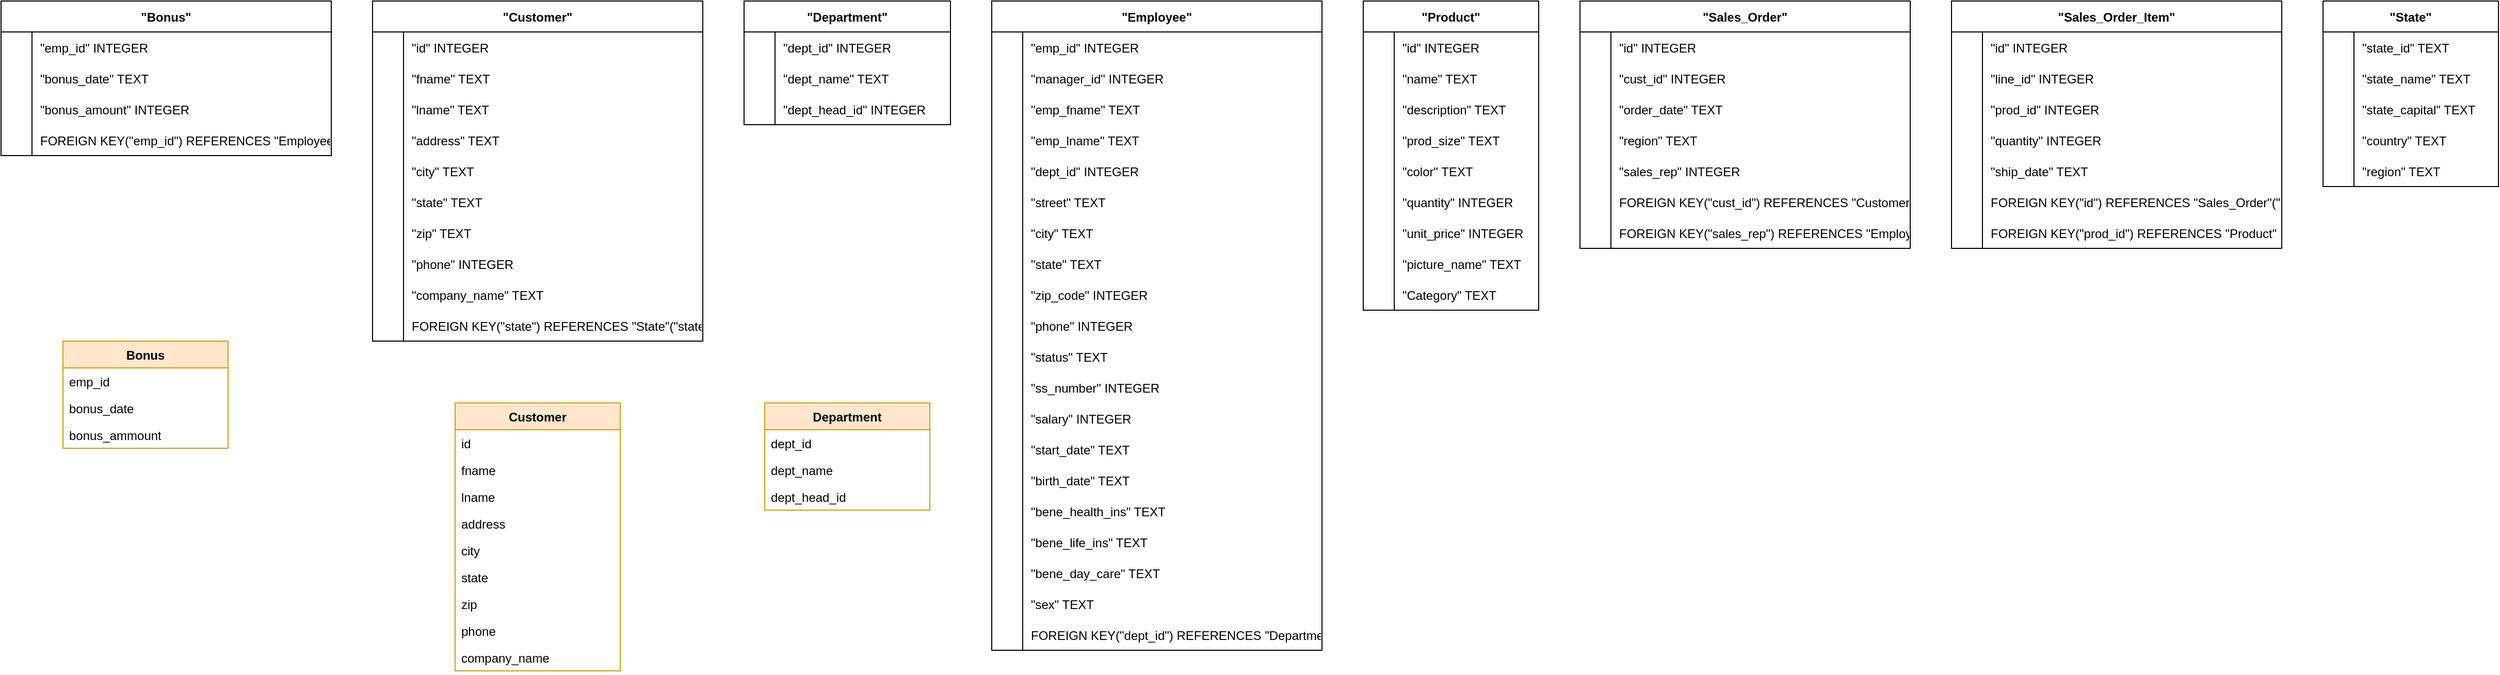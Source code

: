 <mxfile version="26.1.1">
  <diagram name="Page-1" id="nCka2ts54rkzNk9Rm8T9">
    <mxGraphModel dx="2990" dy="618" grid="1" gridSize="10" guides="1" tooltips="1" connect="1" arrows="1" fold="1" page="1" pageScale="1" pageWidth="850" pageHeight="1100" math="0" shadow="0">
      <root>
        <mxCell id="0" />
        <mxCell id="1" parent="0" />
        <mxCell id="7V_Jgu3ljM7GMjeLJzPL-1" value="&quot;Bonus&quot;" style="shape=table;startSize=30;container=1;collapsible=1;childLayout=tableLayout;fixedRows=1;rowLines=0;fontStyle=1;align=center;resizeLast=1;" vertex="1" parent="1">
          <mxGeometry x="-1170" y="10" width="320" height="150" as="geometry" />
        </mxCell>
        <mxCell id="7V_Jgu3ljM7GMjeLJzPL-2" value="" style="shape=tableRow;horizontal=0;startSize=0;swimlaneHead=0;swimlaneBody=0;fillColor=none;collapsible=0;dropTarget=0;points=[[0,0.5],[1,0.5]];portConstraint=eastwest;strokeColor=inherit;top=0;left=0;right=0;bottom=0;" vertex="1" parent="7V_Jgu3ljM7GMjeLJzPL-1">
          <mxGeometry y="30" width="320" height="30" as="geometry" />
        </mxCell>
        <mxCell id="7V_Jgu3ljM7GMjeLJzPL-3" value="" style="shape=partialRectangle;overflow=hidden;connectable=0;fillColor=none;strokeColor=inherit;top=0;left=0;bottom=0;right=0;" vertex="1" parent="7V_Jgu3ljM7GMjeLJzPL-2">
          <mxGeometry width="30" height="30" as="geometry">
            <mxRectangle width="30" height="30" as="alternateBounds" />
          </mxGeometry>
        </mxCell>
        <mxCell id="7V_Jgu3ljM7GMjeLJzPL-4" value="&quot;emp_id&quot;&#x9;INTEGER" style="shape=partialRectangle;overflow=hidden;connectable=0;fillColor=none;align=left;strokeColor=inherit;top=0;left=0;bottom=0;right=0;spacingLeft=6;" vertex="1" parent="7V_Jgu3ljM7GMjeLJzPL-2">
          <mxGeometry x="30" width="290" height="30" as="geometry">
            <mxRectangle width="290" height="30" as="alternateBounds" />
          </mxGeometry>
        </mxCell>
        <mxCell id="7V_Jgu3ljM7GMjeLJzPL-5" value="" style="shape=tableRow;horizontal=0;startSize=0;swimlaneHead=0;swimlaneBody=0;fillColor=none;collapsible=0;dropTarget=0;points=[[0,0.5],[1,0.5]];portConstraint=eastwest;strokeColor=inherit;top=0;left=0;right=0;bottom=0;" vertex="1" parent="7V_Jgu3ljM7GMjeLJzPL-1">
          <mxGeometry y="60" width="320" height="30" as="geometry" />
        </mxCell>
        <mxCell id="7V_Jgu3ljM7GMjeLJzPL-6" value="" style="shape=partialRectangle;overflow=hidden;connectable=0;fillColor=none;strokeColor=inherit;top=0;left=0;bottom=0;right=0;" vertex="1" parent="7V_Jgu3ljM7GMjeLJzPL-5">
          <mxGeometry width="30" height="30" as="geometry">
            <mxRectangle width="30" height="30" as="alternateBounds" />
          </mxGeometry>
        </mxCell>
        <mxCell id="7V_Jgu3ljM7GMjeLJzPL-7" value="&quot;bonus_date&quot;&#x9;TEXT" style="shape=partialRectangle;overflow=hidden;connectable=0;fillColor=none;align=left;strokeColor=inherit;top=0;left=0;bottom=0;right=0;spacingLeft=6;" vertex="1" parent="7V_Jgu3ljM7GMjeLJzPL-5">
          <mxGeometry x="30" width="290" height="30" as="geometry">
            <mxRectangle width="290" height="30" as="alternateBounds" />
          </mxGeometry>
        </mxCell>
        <mxCell id="7V_Jgu3ljM7GMjeLJzPL-8" value="" style="shape=tableRow;horizontal=0;startSize=0;swimlaneHead=0;swimlaneBody=0;fillColor=none;collapsible=0;dropTarget=0;points=[[0,0.5],[1,0.5]];portConstraint=eastwest;strokeColor=inherit;top=0;left=0;right=0;bottom=0;" vertex="1" parent="7V_Jgu3ljM7GMjeLJzPL-1">
          <mxGeometry y="90" width="320" height="30" as="geometry" />
        </mxCell>
        <mxCell id="7V_Jgu3ljM7GMjeLJzPL-9" value="" style="shape=partialRectangle;overflow=hidden;connectable=0;fillColor=none;strokeColor=inherit;top=0;left=0;bottom=0;right=0;" vertex="1" parent="7V_Jgu3ljM7GMjeLJzPL-8">
          <mxGeometry width="30" height="30" as="geometry">
            <mxRectangle width="30" height="30" as="alternateBounds" />
          </mxGeometry>
        </mxCell>
        <mxCell id="7V_Jgu3ljM7GMjeLJzPL-10" value="&quot;bonus_amount&quot;&#x9;INTEGER" style="shape=partialRectangle;overflow=hidden;connectable=0;fillColor=none;align=left;strokeColor=inherit;top=0;left=0;bottom=0;right=0;spacingLeft=6;" vertex="1" parent="7V_Jgu3ljM7GMjeLJzPL-8">
          <mxGeometry x="30" width="290" height="30" as="geometry">
            <mxRectangle width="290" height="30" as="alternateBounds" />
          </mxGeometry>
        </mxCell>
        <mxCell id="7V_Jgu3ljM7GMjeLJzPL-11" value="" style="shape=tableRow;horizontal=0;startSize=0;swimlaneHead=0;swimlaneBody=0;fillColor=none;collapsible=0;dropTarget=0;points=[[0,0.5],[1,0.5]];portConstraint=eastwest;strokeColor=inherit;top=0;left=0;right=0;bottom=0;" vertex="1" parent="7V_Jgu3ljM7GMjeLJzPL-1">
          <mxGeometry y="120" width="320" height="30" as="geometry" />
        </mxCell>
        <mxCell id="7V_Jgu3ljM7GMjeLJzPL-12" value="" style="shape=partialRectangle;overflow=hidden;connectable=0;fillColor=none;strokeColor=inherit;top=0;left=0;bottom=0;right=0;" vertex="1" parent="7V_Jgu3ljM7GMjeLJzPL-11">
          <mxGeometry width="30" height="30" as="geometry">
            <mxRectangle width="30" height="30" as="alternateBounds" />
          </mxGeometry>
        </mxCell>
        <mxCell id="7V_Jgu3ljM7GMjeLJzPL-13" value="FOREIGN KEY(&quot;emp_id&quot;) REFERENCES &quot;Employee&quot;(&quot;emp_id&quot;)" style="shape=partialRectangle;overflow=hidden;connectable=0;fillColor=none;align=left;strokeColor=inherit;top=0;left=0;bottom=0;right=0;spacingLeft=6;" vertex="1" parent="7V_Jgu3ljM7GMjeLJzPL-11">
          <mxGeometry x="30" width="290" height="30" as="geometry">
            <mxRectangle width="290" height="30" as="alternateBounds" />
          </mxGeometry>
        </mxCell>
        <mxCell id="7V_Jgu3ljM7GMjeLJzPL-14" value="&quot;Customer&quot;" style="shape=table;startSize=30;container=1;collapsible=1;childLayout=tableLayout;fixedRows=1;rowLines=0;fontStyle=1;align=center;resizeLast=1;" vertex="1" parent="1">
          <mxGeometry x="-810" y="10" width="320" height="330" as="geometry" />
        </mxCell>
        <mxCell id="7V_Jgu3ljM7GMjeLJzPL-15" value="" style="shape=tableRow;horizontal=0;startSize=0;swimlaneHead=0;swimlaneBody=0;fillColor=none;collapsible=0;dropTarget=0;points=[[0,0.5],[1,0.5]];portConstraint=eastwest;strokeColor=inherit;top=0;left=0;right=0;bottom=0;" vertex="1" parent="7V_Jgu3ljM7GMjeLJzPL-14">
          <mxGeometry y="30" width="320" height="30" as="geometry" />
        </mxCell>
        <mxCell id="7V_Jgu3ljM7GMjeLJzPL-16" value="" style="shape=partialRectangle;overflow=hidden;connectable=0;fillColor=none;strokeColor=inherit;top=0;left=0;bottom=0;right=0;" vertex="1" parent="7V_Jgu3ljM7GMjeLJzPL-15">
          <mxGeometry width="30" height="30" as="geometry">
            <mxRectangle width="30" height="30" as="alternateBounds" />
          </mxGeometry>
        </mxCell>
        <mxCell id="7V_Jgu3ljM7GMjeLJzPL-17" value="&quot;id&quot;&#x9;INTEGER" style="shape=partialRectangle;overflow=hidden;connectable=0;fillColor=none;align=left;strokeColor=inherit;top=0;left=0;bottom=0;right=0;spacingLeft=6;" vertex="1" parent="7V_Jgu3ljM7GMjeLJzPL-15">
          <mxGeometry x="30" width="290" height="30" as="geometry">
            <mxRectangle width="290" height="30" as="alternateBounds" />
          </mxGeometry>
        </mxCell>
        <mxCell id="7V_Jgu3ljM7GMjeLJzPL-18" value="" style="shape=tableRow;horizontal=0;startSize=0;swimlaneHead=0;swimlaneBody=0;fillColor=none;collapsible=0;dropTarget=0;points=[[0,0.5],[1,0.5]];portConstraint=eastwest;strokeColor=inherit;top=0;left=0;right=0;bottom=0;" vertex="1" parent="7V_Jgu3ljM7GMjeLJzPL-14">
          <mxGeometry y="60" width="320" height="30" as="geometry" />
        </mxCell>
        <mxCell id="7V_Jgu3ljM7GMjeLJzPL-19" value="" style="shape=partialRectangle;overflow=hidden;connectable=0;fillColor=none;strokeColor=inherit;top=0;left=0;bottom=0;right=0;" vertex="1" parent="7V_Jgu3ljM7GMjeLJzPL-18">
          <mxGeometry width="30" height="30" as="geometry">
            <mxRectangle width="30" height="30" as="alternateBounds" />
          </mxGeometry>
        </mxCell>
        <mxCell id="7V_Jgu3ljM7GMjeLJzPL-20" value="&quot;fname&quot;&#x9;TEXT" style="shape=partialRectangle;overflow=hidden;connectable=0;fillColor=none;align=left;strokeColor=inherit;top=0;left=0;bottom=0;right=0;spacingLeft=6;" vertex="1" parent="7V_Jgu3ljM7GMjeLJzPL-18">
          <mxGeometry x="30" width="290" height="30" as="geometry">
            <mxRectangle width="290" height="30" as="alternateBounds" />
          </mxGeometry>
        </mxCell>
        <mxCell id="7V_Jgu3ljM7GMjeLJzPL-21" value="" style="shape=tableRow;horizontal=0;startSize=0;swimlaneHead=0;swimlaneBody=0;fillColor=none;collapsible=0;dropTarget=0;points=[[0,0.5],[1,0.5]];portConstraint=eastwest;strokeColor=inherit;top=0;left=0;right=0;bottom=0;" vertex="1" parent="7V_Jgu3ljM7GMjeLJzPL-14">
          <mxGeometry y="90" width="320" height="30" as="geometry" />
        </mxCell>
        <mxCell id="7V_Jgu3ljM7GMjeLJzPL-22" value="" style="shape=partialRectangle;overflow=hidden;connectable=0;fillColor=none;strokeColor=inherit;top=0;left=0;bottom=0;right=0;" vertex="1" parent="7V_Jgu3ljM7GMjeLJzPL-21">
          <mxGeometry width="30" height="30" as="geometry">
            <mxRectangle width="30" height="30" as="alternateBounds" />
          </mxGeometry>
        </mxCell>
        <mxCell id="7V_Jgu3ljM7GMjeLJzPL-23" value="&quot;lname&quot;&#x9;TEXT" style="shape=partialRectangle;overflow=hidden;connectable=0;fillColor=none;align=left;strokeColor=inherit;top=0;left=0;bottom=0;right=0;spacingLeft=6;" vertex="1" parent="7V_Jgu3ljM7GMjeLJzPL-21">
          <mxGeometry x="30" width="290" height="30" as="geometry">
            <mxRectangle width="290" height="30" as="alternateBounds" />
          </mxGeometry>
        </mxCell>
        <mxCell id="7V_Jgu3ljM7GMjeLJzPL-24" value="" style="shape=tableRow;horizontal=0;startSize=0;swimlaneHead=0;swimlaneBody=0;fillColor=none;collapsible=0;dropTarget=0;points=[[0,0.5],[1,0.5]];portConstraint=eastwest;strokeColor=inherit;top=0;left=0;right=0;bottom=0;" vertex="1" parent="7V_Jgu3ljM7GMjeLJzPL-14">
          <mxGeometry y="120" width="320" height="30" as="geometry" />
        </mxCell>
        <mxCell id="7V_Jgu3ljM7GMjeLJzPL-25" value="" style="shape=partialRectangle;overflow=hidden;connectable=0;fillColor=none;strokeColor=inherit;top=0;left=0;bottom=0;right=0;" vertex="1" parent="7V_Jgu3ljM7GMjeLJzPL-24">
          <mxGeometry width="30" height="30" as="geometry">
            <mxRectangle width="30" height="30" as="alternateBounds" />
          </mxGeometry>
        </mxCell>
        <mxCell id="7V_Jgu3ljM7GMjeLJzPL-26" value="&quot;address&quot;&#x9;TEXT" style="shape=partialRectangle;overflow=hidden;connectable=0;fillColor=none;align=left;strokeColor=inherit;top=0;left=0;bottom=0;right=0;spacingLeft=6;" vertex="1" parent="7V_Jgu3ljM7GMjeLJzPL-24">
          <mxGeometry x="30" width="290" height="30" as="geometry">
            <mxRectangle width="290" height="30" as="alternateBounds" />
          </mxGeometry>
        </mxCell>
        <mxCell id="7V_Jgu3ljM7GMjeLJzPL-27" value="" style="shape=tableRow;horizontal=0;startSize=0;swimlaneHead=0;swimlaneBody=0;fillColor=none;collapsible=0;dropTarget=0;points=[[0,0.5],[1,0.5]];portConstraint=eastwest;strokeColor=inherit;top=0;left=0;right=0;bottom=0;" vertex="1" parent="7V_Jgu3ljM7GMjeLJzPL-14">
          <mxGeometry y="150" width="320" height="30" as="geometry" />
        </mxCell>
        <mxCell id="7V_Jgu3ljM7GMjeLJzPL-28" value="" style="shape=partialRectangle;overflow=hidden;connectable=0;fillColor=none;strokeColor=inherit;top=0;left=0;bottom=0;right=0;" vertex="1" parent="7V_Jgu3ljM7GMjeLJzPL-27">
          <mxGeometry width="30" height="30" as="geometry">
            <mxRectangle width="30" height="30" as="alternateBounds" />
          </mxGeometry>
        </mxCell>
        <mxCell id="7V_Jgu3ljM7GMjeLJzPL-29" value="&quot;city&quot;&#x9;TEXT" style="shape=partialRectangle;overflow=hidden;connectable=0;fillColor=none;align=left;strokeColor=inherit;top=0;left=0;bottom=0;right=0;spacingLeft=6;" vertex="1" parent="7V_Jgu3ljM7GMjeLJzPL-27">
          <mxGeometry x="30" width="290" height="30" as="geometry">
            <mxRectangle width="290" height="30" as="alternateBounds" />
          </mxGeometry>
        </mxCell>
        <mxCell id="7V_Jgu3ljM7GMjeLJzPL-30" value="" style="shape=tableRow;horizontal=0;startSize=0;swimlaneHead=0;swimlaneBody=0;fillColor=none;collapsible=0;dropTarget=0;points=[[0,0.5],[1,0.5]];portConstraint=eastwest;strokeColor=inherit;top=0;left=0;right=0;bottom=0;" vertex="1" parent="7V_Jgu3ljM7GMjeLJzPL-14">
          <mxGeometry y="180" width="320" height="30" as="geometry" />
        </mxCell>
        <mxCell id="7V_Jgu3ljM7GMjeLJzPL-31" value="" style="shape=partialRectangle;overflow=hidden;connectable=0;fillColor=none;strokeColor=inherit;top=0;left=0;bottom=0;right=0;" vertex="1" parent="7V_Jgu3ljM7GMjeLJzPL-30">
          <mxGeometry width="30" height="30" as="geometry">
            <mxRectangle width="30" height="30" as="alternateBounds" />
          </mxGeometry>
        </mxCell>
        <mxCell id="7V_Jgu3ljM7GMjeLJzPL-32" value="&quot;state&quot;&#x9;TEXT" style="shape=partialRectangle;overflow=hidden;connectable=0;fillColor=none;align=left;strokeColor=inherit;top=0;left=0;bottom=0;right=0;spacingLeft=6;" vertex="1" parent="7V_Jgu3ljM7GMjeLJzPL-30">
          <mxGeometry x="30" width="290" height="30" as="geometry">
            <mxRectangle width="290" height="30" as="alternateBounds" />
          </mxGeometry>
        </mxCell>
        <mxCell id="7V_Jgu3ljM7GMjeLJzPL-33" value="" style="shape=tableRow;horizontal=0;startSize=0;swimlaneHead=0;swimlaneBody=0;fillColor=none;collapsible=0;dropTarget=0;points=[[0,0.5],[1,0.5]];portConstraint=eastwest;strokeColor=inherit;top=0;left=0;right=0;bottom=0;" vertex="1" parent="7V_Jgu3ljM7GMjeLJzPL-14">
          <mxGeometry y="210" width="320" height="30" as="geometry" />
        </mxCell>
        <mxCell id="7V_Jgu3ljM7GMjeLJzPL-34" value="" style="shape=partialRectangle;overflow=hidden;connectable=0;fillColor=none;strokeColor=inherit;top=0;left=0;bottom=0;right=0;" vertex="1" parent="7V_Jgu3ljM7GMjeLJzPL-33">
          <mxGeometry width="30" height="30" as="geometry">
            <mxRectangle width="30" height="30" as="alternateBounds" />
          </mxGeometry>
        </mxCell>
        <mxCell id="7V_Jgu3ljM7GMjeLJzPL-35" value="&quot;zip&quot;&#x9;TEXT" style="shape=partialRectangle;overflow=hidden;connectable=0;fillColor=none;align=left;strokeColor=inherit;top=0;left=0;bottom=0;right=0;spacingLeft=6;" vertex="1" parent="7V_Jgu3ljM7GMjeLJzPL-33">
          <mxGeometry x="30" width="290" height="30" as="geometry">
            <mxRectangle width="290" height="30" as="alternateBounds" />
          </mxGeometry>
        </mxCell>
        <mxCell id="7V_Jgu3ljM7GMjeLJzPL-36" value="" style="shape=tableRow;horizontal=0;startSize=0;swimlaneHead=0;swimlaneBody=0;fillColor=none;collapsible=0;dropTarget=0;points=[[0,0.5],[1,0.5]];portConstraint=eastwest;strokeColor=inherit;top=0;left=0;right=0;bottom=0;" vertex="1" parent="7V_Jgu3ljM7GMjeLJzPL-14">
          <mxGeometry y="240" width="320" height="30" as="geometry" />
        </mxCell>
        <mxCell id="7V_Jgu3ljM7GMjeLJzPL-37" value="" style="shape=partialRectangle;overflow=hidden;connectable=0;fillColor=none;strokeColor=inherit;top=0;left=0;bottom=0;right=0;" vertex="1" parent="7V_Jgu3ljM7GMjeLJzPL-36">
          <mxGeometry width="30" height="30" as="geometry">
            <mxRectangle width="30" height="30" as="alternateBounds" />
          </mxGeometry>
        </mxCell>
        <mxCell id="7V_Jgu3ljM7GMjeLJzPL-38" value="&quot;phone&quot;&#x9;INTEGER" style="shape=partialRectangle;overflow=hidden;connectable=0;fillColor=none;align=left;strokeColor=inherit;top=0;left=0;bottom=0;right=0;spacingLeft=6;" vertex="1" parent="7V_Jgu3ljM7GMjeLJzPL-36">
          <mxGeometry x="30" width="290" height="30" as="geometry">
            <mxRectangle width="290" height="30" as="alternateBounds" />
          </mxGeometry>
        </mxCell>
        <mxCell id="7V_Jgu3ljM7GMjeLJzPL-39" value="" style="shape=tableRow;horizontal=0;startSize=0;swimlaneHead=0;swimlaneBody=0;fillColor=none;collapsible=0;dropTarget=0;points=[[0,0.5],[1,0.5]];portConstraint=eastwest;strokeColor=inherit;top=0;left=0;right=0;bottom=0;" vertex="1" parent="7V_Jgu3ljM7GMjeLJzPL-14">
          <mxGeometry y="270" width="320" height="30" as="geometry" />
        </mxCell>
        <mxCell id="7V_Jgu3ljM7GMjeLJzPL-40" value="" style="shape=partialRectangle;overflow=hidden;connectable=0;fillColor=none;strokeColor=inherit;top=0;left=0;bottom=0;right=0;" vertex="1" parent="7V_Jgu3ljM7GMjeLJzPL-39">
          <mxGeometry width="30" height="30" as="geometry">
            <mxRectangle width="30" height="30" as="alternateBounds" />
          </mxGeometry>
        </mxCell>
        <mxCell id="7V_Jgu3ljM7GMjeLJzPL-41" value="&quot;company_name&quot;&#x9;TEXT" style="shape=partialRectangle;overflow=hidden;connectable=0;fillColor=none;align=left;strokeColor=inherit;top=0;left=0;bottom=0;right=0;spacingLeft=6;" vertex="1" parent="7V_Jgu3ljM7GMjeLJzPL-39">
          <mxGeometry x="30" width="290" height="30" as="geometry">
            <mxRectangle width="290" height="30" as="alternateBounds" />
          </mxGeometry>
        </mxCell>
        <mxCell id="7V_Jgu3ljM7GMjeLJzPL-42" value="" style="shape=tableRow;horizontal=0;startSize=0;swimlaneHead=0;swimlaneBody=0;fillColor=none;collapsible=0;dropTarget=0;points=[[0,0.5],[1,0.5]];portConstraint=eastwest;strokeColor=inherit;top=0;left=0;right=0;bottom=0;" vertex="1" parent="7V_Jgu3ljM7GMjeLJzPL-14">
          <mxGeometry y="300" width="320" height="30" as="geometry" />
        </mxCell>
        <mxCell id="7V_Jgu3ljM7GMjeLJzPL-43" value="" style="shape=partialRectangle;overflow=hidden;connectable=0;fillColor=none;strokeColor=inherit;top=0;left=0;bottom=0;right=0;" vertex="1" parent="7V_Jgu3ljM7GMjeLJzPL-42">
          <mxGeometry width="30" height="30" as="geometry">
            <mxRectangle width="30" height="30" as="alternateBounds" />
          </mxGeometry>
        </mxCell>
        <mxCell id="7V_Jgu3ljM7GMjeLJzPL-44" value="FOREIGN KEY(&quot;state&quot;) REFERENCES &quot;State&quot;(&quot;state_id&quot;)" style="shape=partialRectangle;overflow=hidden;connectable=0;fillColor=none;align=left;strokeColor=inherit;top=0;left=0;bottom=0;right=0;spacingLeft=6;" vertex="1" parent="7V_Jgu3ljM7GMjeLJzPL-42">
          <mxGeometry x="30" width="290" height="30" as="geometry">
            <mxRectangle width="290" height="30" as="alternateBounds" />
          </mxGeometry>
        </mxCell>
        <mxCell id="7V_Jgu3ljM7GMjeLJzPL-45" value="&quot;Department&quot;" style="shape=table;startSize=30;container=1;collapsible=1;childLayout=tableLayout;fixedRows=1;rowLines=0;fontStyle=1;align=center;resizeLast=1;" vertex="1" parent="1">
          <mxGeometry x="-450" y="10" width="200" height="120" as="geometry" />
        </mxCell>
        <mxCell id="7V_Jgu3ljM7GMjeLJzPL-46" value="" style="shape=tableRow;horizontal=0;startSize=0;swimlaneHead=0;swimlaneBody=0;fillColor=none;collapsible=0;dropTarget=0;points=[[0,0.5],[1,0.5]];portConstraint=eastwest;strokeColor=inherit;top=0;left=0;right=0;bottom=0;" vertex="1" parent="7V_Jgu3ljM7GMjeLJzPL-45">
          <mxGeometry y="30" width="200" height="30" as="geometry" />
        </mxCell>
        <mxCell id="7V_Jgu3ljM7GMjeLJzPL-47" value="" style="shape=partialRectangle;overflow=hidden;connectable=0;fillColor=none;strokeColor=inherit;top=0;left=0;bottom=0;right=0;" vertex="1" parent="7V_Jgu3ljM7GMjeLJzPL-46">
          <mxGeometry width="30" height="30" as="geometry">
            <mxRectangle width="30" height="30" as="alternateBounds" />
          </mxGeometry>
        </mxCell>
        <mxCell id="7V_Jgu3ljM7GMjeLJzPL-48" value="&quot;dept_id&quot;&#x9;INTEGER" style="shape=partialRectangle;overflow=hidden;connectable=0;fillColor=none;align=left;strokeColor=inherit;top=0;left=0;bottom=0;right=0;spacingLeft=6;" vertex="1" parent="7V_Jgu3ljM7GMjeLJzPL-46">
          <mxGeometry x="30" width="170" height="30" as="geometry">
            <mxRectangle width="170" height="30" as="alternateBounds" />
          </mxGeometry>
        </mxCell>
        <mxCell id="7V_Jgu3ljM7GMjeLJzPL-49" value="" style="shape=tableRow;horizontal=0;startSize=0;swimlaneHead=0;swimlaneBody=0;fillColor=none;collapsible=0;dropTarget=0;points=[[0,0.5],[1,0.5]];portConstraint=eastwest;strokeColor=inherit;top=0;left=0;right=0;bottom=0;" vertex="1" parent="7V_Jgu3ljM7GMjeLJzPL-45">
          <mxGeometry y="60" width="200" height="30" as="geometry" />
        </mxCell>
        <mxCell id="7V_Jgu3ljM7GMjeLJzPL-50" value="" style="shape=partialRectangle;overflow=hidden;connectable=0;fillColor=none;strokeColor=inherit;top=0;left=0;bottom=0;right=0;" vertex="1" parent="7V_Jgu3ljM7GMjeLJzPL-49">
          <mxGeometry width="30" height="30" as="geometry">
            <mxRectangle width="30" height="30" as="alternateBounds" />
          </mxGeometry>
        </mxCell>
        <mxCell id="7V_Jgu3ljM7GMjeLJzPL-51" value="&quot;dept_name&quot;&#x9;TEXT" style="shape=partialRectangle;overflow=hidden;connectable=0;fillColor=none;align=left;strokeColor=inherit;top=0;left=0;bottom=0;right=0;spacingLeft=6;" vertex="1" parent="7V_Jgu3ljM7GMjeLJzPL-49">
          <mxGeometry x="30" width="170" height="30" as="geometry">
            <mxRectangle width="170" height="30" as="alternateBounds" />
          </mxGeometry>
        </mxCell>
        <mxCell id="7V_Jgu3ljM7GMjeLJzPL-52" value="" style="shape=tableRow;horizontal=0;startSize=0;swimlaneHead=0;swimlaneBody=0;fillColor=none;collapsible=0;dropTarget=0;points=[[0,0.5],[1,0.5]];portConstraint=eastwest;strokeColor=inherit;top=0;left=0;right=0;bottom=0;" vertex="1" parent="7V_Jgu3ljM7GMjeLJzPL-45">
          <mxGeometry y="90" width="200" height="30" as="geometry" />
        </mxCell>
        <mxCell id="7V_Jgu3ljM7GMjeLJzPL-53" value="" style="shape=partialRectangle;overflow=hidden;connectable=0;fillColor=none;strokeColor=inherit;top=0;left=0;bottom=0;right=0;" vertex="1" parent="7V_Jgu3ljM7GMjeLJzPL-52">
          <mxGeometry width="30" height="30" as="geometry">
            <mxRectangle width="30" height="30" as="alternateBounds" />
          </mxGeometry>
        </mxCell>
        <mxCell id="7V_Jgu3ljM7GMjeLJzPL-54" value="&quot;dept_head_id&quot;&#x9;INTEGER" style="shape=partialRectangle;overflow=hidden;connectable=0;fillColor=none;align=left;strokeColor=inherit;top=0;left=0;bottom=0;right=0;spacingLeft=6;" vertex="1" parent="7V_Jgu3ljM7GMjeLJzPL-52">
          <mxGeometry x="30" width="170" height="30" as="geometry">
            <mxRectangle width="170" height="30" as="alternateBounds" />
          </mxGeometry>
        </mxCell>
        <mxCell id="7V_Jgu3ljM7GMjeLJzPL-55" value="&quot;Employee&quot;" style="shape=table;startSize=30;container=1;collapsible=1;childLayout=tableLayout;fixedRows=1;rowLines=0;fontStyle=1;align=center;resizeLast=1;" vertex="1" parent="1">
          <mxGeometry x="-210" y="10" width="320" height="630" as="geometry" />
        </mxCell>
        <mxCell id="7V_Jgu3ljM7GMjeLJzPL-56" value="" style="shape=tableRow;horizontal=0;startSize=0;swimlaneHead=0;swimlaneBody=0;fillColor=none;collapsible=0;dropTarget=0;points=[[0,0.5],[1,0.5]];portConstraint=eastwest;strokeColor=inherit;top=0;left=0;right=0;bottom=0;" vertex="1" parent="7V_Jgu3ljM7GMjeLJzPL-55">
          <mxGeometry y="30" width="320" height="30" as="geometry" />
        </mxCell>
        <mxCell id="7V_Jgu3ljM7GMjeLJzPL-57" value="" style="shape=partialRectangle;overflow=hidden;connectable=0;fillColor=none;strokeColor=inherit;top=0;left=0;bottom=0;right=0;" vertex="1" parent="7V_Jgu3ljM7GMjeLJzPL-56">
          <mxGeometry width="30" height="30" as="geometry">
            <mxRectangle width="30" height="30" as="alternateBounds" />
          </mxGeometry>
        </mxCell>
        <mxCell id="7V_Jgu3ljM7GMjeLJzPL-58" value="&quot;emp_id&quot;&#x9;INTEGER" style="shape=partialRectangle;overflow=hidden;connectable=0;fillColor=none;align=left;strokeColor=inherit;top=0;left=0;bottom=0;right=0;spacingLeft=6;" vertex="1" parent="7V_Jgu3ljM7GMjeLJzPL-56">
          <mxGeometry x="30" width="290" height="30" as="geometry">
            <mxRectangle width="290" height="30" as="alternateBounds" />
          </mxGeometry>
        </mxCell>
        <mxCell id="7V_Jgu3ljM7GMjeLJzPL-59" value="" style="shape=tableRow;horizontal=0;startSize=0;swimlaneHead=0;swimlaneBody=0;fillColor=none;collapsible=0;dropTarget=0;points=[[0,0.5],[1,0.5]];portConstraint=eastwest;strokeColor=inherit;top=0;left=0;right=0;bottom=0;" vertex="1" parent="7V_Jgu3ljM7GMjeLJzPL-55">
          <mxGeometry y="60" width="320" height="30" as="geometry" />
        </mxCell>
        <mxCell id="7V_Jgu3ljM7GMjeLJzPL-60" value="" style="shape=partialRectangle;overflow=hidden;connectable=0;fillColor=none;strokeColor=inherit;top=0;left=0;bottom=0;right=0;" vertex="1" parent="7V_Jgu3ljM7GMjeLJzPL-59">
          <mxGeometry width="30" height="30" as="geometry">
            <mxRectangle width="30" height="30" as="alternateBounds" />
          </mxGeometry>
        </mxCell>
        <mxCell id="7V_Jgu3ljM7GMjeLJzPL-61" value="&quot;manager_id&quot;&#x9;INTEGER" style="shape=partialRectangle;overflow=hidden;connectable=0;fillColor=none;align=left;strokeColor=inherit;top=0;left=0;bottom=0;right=0;spacingLeft=6;" vertex="1" parent="7V_Jgu3ljM7GMjeLJzPL-59">
          <mxGeometry x="30" width="290" height="30" as="geometry">
            <mxRectangle width="290" height="30" as="alternateBounds" />
          </mxGeometry>
        </mxCell>
        <mxCell id="7V_Jgu3ljM7GMjeLJzPL-62" value="" style="shape=tableRow;horizontal=0;startSize=0;swimlaneHead=0;swimlaneBody=0;fillColor=none;collapsible=0;dropTarget=0;points=[[0,0.5],[1,0.5]];portConstraint=eastwest;strokeColor=inherit;top=0;left=0;right=0;bottom=0;" vertex="1" parent="7V_Jgu3ljM7GMjeLJzPL-55">
          <mxGeometry y="90" width="320" height="30" as="geometry" />
        </mxCell>
        <mxCell id="7V_Jgu3ljM7GMjeLJzPL-63" value="" style="shape=partialRectangle;overflow=hidden;connectable=0;fillColor=none;strokeColor=inherit;top=0;left=0;bottom=0;right=0;" vertex="1" parent="7V_Jgu3ljM7GMjeLJzPL-62">
          <mxGeometry width="30" height="30" as="geometry">
            <mxRectangle width="30" height="30" as="alternateBounds" />
          </mxGeometry>
        </mxCell>
        <mxCell id="7V_Jgu3ljM7GMjeLJzPL-64" value="&quot;emp_fname&quot;&#x9;TEXT" style="shape=partialRectangle;overflow=hidden;connectable=0;fillColor=none;align=left;strokeColor=inherit;top=0;left=0;bottom=0;right=0;spacingLeft=6;" vertex="1" parent="7V_Jgu3ljM7GMjeLJzPL-62">
          <mxGeometry x="30" width="290" height="30" as="geometry">
            <mxRectangle width="290" height="30" as="alternateBounds" />
          </mxGeometry>
        </mxCell>
        <mxCell id="7V_Jgu3ljM7GMjeLJzPL-65" value="" style="shape=tableRow;horizontal=0;startSize=0;swimlaneHead=0;swimlaneBody=0;fillColor=none;collapsible=0;dropTarget=0;points=[[0,0.5],[1,0.5]];portConstraint=eastwest;strokeColor=inherit;top=0;left=0;right=0;bottom=0;" vertex="1" parent="7V_Jgu3ljM7GMjeLJzPL-55">
          <mxGeometry y="120" width="320" height="30" as="geometry" />
        </mxCell>
        <mxCell id="7V_Jgu3ljM7GMjeLJzPL-66" value="" style="shape=partialRectangle;overflow=hidden;connectable=0;fillColor=none;strokeColor=inherit;top=0;left=0;bottom=0;right=0;" vertex="1" parent="7V_Jgu3ljM7GMjeLJzPL-65">
          <mxGeometry width="30" height="30" as="geometry">
            <mxRectangle width="30" height="30" as="alternateBounds" />
          </mxGeometry>
        </mxCell>
        <mxCell id="7V_Jgu3ljM7GMjeLJzPL-67" value="&quot;emp_lname&quot;&#x9;TEXT" style="shape=partialRectangle;overflow=hidden;connectable=0;fillColor=none;align=left;strokeColor=inherit;top=0;left=0;bottom=0;right=0;spacingLeft=6;" vertex="1" parent="7V_Jgu3ljM7GMjeLJzPL-65">
          <mxGeometry x="30" width="290" height="30" as="geometry">
            <mxRectangle width="290" height="30" as="alternateBounds" />
          </mxGeometry>
        </mxCell>
        <mxCell id="7V_Jgu3ljM7GMjeLJzPL-68" value="" style="shape=tableRow;horizontal=0;startSize=0;swimlaneHead=0;swimlaneBody=0;fillColor=none;collapsible=0;dropTarget=0;points=[[0,0.5],[1,0.5]];portConstraint=eastwest;strokeColor=inherit;top=0;left=0;right=0;bottom=0;" vertex="1" parent="7V_Jgu3ljM7GMjeLJzPL-55">
          <mxGeometry y="150" width="320" height="30" as="geometry" />
        </mxCell>
        <mxCell id="7V_Jgu3ljM7GMjeLJzPL-69" value="" style="shape=partialRectangle;overflow=hidden;connectable=0;fillColor=none;strokeColor=inherit;top=0;left=0;bottom=0;right=0;" vertex="1" parent="7V_Jgu3ljM7GMjeLJzPL-68">
          <mxGeometry width="30" height="30" as="geometry">
            <mxRectangle width="30" height="30" as="alternateBounds" />
          </mxGeometry>
        </mxCell>
        <mxCell id="7V_Jgu3ljM7GMjeLJzPL-70" value="&quot;dept_id&quot;&#x9;INTEGER" style="shape=partialRectangle;overflow=hidden;connectable=0;fillColor=none;align=left;strokeColor=inherit;top=0;left=0;bottom=0;right=0;spacingLeft=6;" vertex="1" parent="7V_Jgu3ljM7GMjeLJzPL-68">
          <mxGeometry x="30" width="290" height="30" as="geometry">
            <mxRectangle width="290" height="30" as="alternateBounds" />
          </mxGeometry>
        </mxCell>
        <mxCell id="7V_Jgu3ljM7GMjeLJzPL-71" value="" style="shape=tableRow;horizontal=0;startSize=0;swimlaneHead=0;swimlaneBody=0;fillColor=none;collapsible=0;dropTarget=0;points=[[0,0.5],[1,0.5]];portConstraint=eastwest;strokeColor=inherit;top=0;left=0;right=0;bottom=0;" vertex="1" parent="7V_Jgu3ljM7GMjeLJzPL-55">
          <mxGeometry y="180" width="320" height="30" as="geometry" />
        </mxCell>
        <mxCell id="7V_Jgu3ljM7GMjeLJzPL-72" value="" style="shape=partialRectangle;overflow=hidden;connectable=0;fillColor=none;strokeColor=inherit;top=0;left=0;bottom=0;right=0;" vertex="1" parent="7V_Jgu3ljM7GMjeLJzPL-71">
          <mxGeometry width="30" height="30" as="geometry">
            <mxRectangle width="30" height="30" as="alternateBounds" />
          </mxGeometry>
        </mxCell>
        <mxCell id="7V_Jgu3ljM7GMjeLJzPL-73" value="&quot;street&quot;&#x9;TEXT" style="shape=partialRectangle;overflow=hidden;connectable=0;fillColor=none;align=left;strokeColor=inherit;top=0;left=0;bottom=0;right=0;spacingLeft=6;" vertex="1" parent="7V_Jgu3ljM7GMjeLJzPL-71">
          <mxGeometry x="30" width="290" height="30" as="geometry">
            <mxRectangle width="290" height="30" as="alternateBounds" />
          </mxGeometry>
        </mxCell>
        <mxCell id="7V_Jgu3ljM7GMjeLJzPL-74" value="" style="shape=tableRow;horizontal=0;startSize=0;swimlaneHead=0;swimlaneBody=0;fillColor=none;collapsible=0;dropTarget=0;points=[[0,0.5],[1,0.5]];portConstraint=eastwest;strokeColor=inherit;top=0;left=0;right=0;bottom=0;" vertex="1" parent="7V_Jgu3ljM7GMjeLJzPL-55">
          <mxGeometry y="210" width="320" height="30" as="geometry" />
        </mxCell>
        <mxCell id="7V_Jgu3ljM7GMjeLJzPL-75" value="" style="shape=partialRectangle;overflow=hidden;connectable=0;fillColor=none;strokeColor=inherit;top=0;left=0;bottom=0;right=0;" vertex="1" parent="7V_Jgu3ljM7GMjeLJzPL-74">
          <mxGeometry width="30" height="30" as="geometry">
            <mxRectangle width="30" height="30" as="alternateBounds" />
          </mxGeometry>
        </mxCell>
        <mxCell id="7V_Jgu3ljM7GMjeLJzPL-76" value="&quot;city&quot;&#x9;TEXT" style="shape=partialRectangle;overflow=hidden;connectable=0;fillColor=none;align=left;strokeColor=inherit;top=0;left=0;bottom=0;right=0;spacingLeft=6;" vertex="1" parent="7V_Jgu3ljM7GMjeLJzPL-74">
          <mxGeometry x="30" width="290" height="30" as="geometry">
            <mxRectangle width="290" height="30" as="alternateBounds" />
          </mxGeometry>
        </mxCell>
        <mxCell id="7V_Jgu3ljM7GMjeLJzPL-77" value="" style="shape=tableRow;horizontal=0;startSize=0;swimlaneHead=0;swimlaneBody=0;fillColor=none;collapsible=0;dropTarget=0;points=[[0,0.5],[1,0.5]];portConstraint=eastwest;strokeColor=inherit;top=0;left=0;right=0;bottom=0;" vertex="1" parent="7V_Jgu3ljM7GMjeLJzPL-55">
          <mxGeometry y="240" width="320" height="30" as="geometry" />
        </mxCell>
        <mxCell id="7V_Jgu3ljM7GMjeLJzPL-78" value="" style="shape=partialRectangle;overflow=hidden;connectable=0;fillColor=none;strokeColor=inherit;top=0;left=0;bottom=0;right=0;" vertex="1" parent="7V_Jgu3ljM7GMjeLJzPL-77">
          <mxGeometry width="30" height="30" as="geometry">
            <mxRectangle width="30" height="30" as="alternateBounds" />
          </mxGeometry>
        </mxCell>
        <mxCell id="7V_Jgu3ljM7GMjeLJzPL-79" value="&quot;state&quot;&#x9;TEXT" style="shape=partialRectangle;overflow=hidden;connectable=0;fillColor=none;align=left;strokeColor=inherit;top=0;left=0;bottom=0;right=0;spacingLeft=6;" vertex="1" parent="7V_Jgu3ljM7GMjeLJzPL-77">
          <mxGeometry x="30" width="290" height="30" as="geometry">
            <mxRectangle width="290" height="30" as="alternateBounds" />
          </mxGeometry>
        </mxCell>
        <mxCell id="7V_Jgu3ljM7GMjeLJzPL-80" value="" style="shape=tableRow;horizontal=0;startSize=0;swimlaneHead=0;swimlaneBody=0;fillColor=none;collapsible=0;dropTarget=0;points=[[0,0.5],[1,0.5]];portConstraint=eastwest;strokeColor=inherit;top=0;left=0;right=0;bottom=0;" vertex="1" parent="7V_Jgu3ljM7GMjeLJzPL-55">
          <mxGeometry y="270" width="320" height="30" as="geometry" />
        </mxCell>
        <mxCell id="7V_Jgu3ljM7GMjeLJzPL-81" value="" style="shape=partialRectangle;overflow=hidden;connectable=0;fillColor=none;strokeColor=inherit;top=0;left=0;bottom=0;right=0;" vertex="1" parent="7V_Jgu3ljM7GMjeLJzPL-80">
          <mxGeometry width="30" height="30" as="geometry">
            <mxRectangle width="30" height="30" as="alternateBounds" />
          </mxGeometry>
        </mxCell>
        <mxCell id="7V_Jgu3ljM7GMjeLJzPL-82" value="&quot;zip_code&quot;&#x9;INTEGER" style="shape=partialRectangle;overflow=hidden;connectable=0;fillColor=none;align=left;strokeColor=inherit;top=0;left=0;bottom=0;right=0;spacingLeft=6;" vertex="1" parent="7V_Jgu3ljM7GMjeLJzPL-80">
          <mxGeometry x="30" width="290" height="30" as="geometry">
            <mxRectangle width="290" height="30" as="alternateBounds" />
          </mxGeometry>
        </mxCell>
        <mxCell id="7V_Jgu3ljM7GMjeLJzPL-83" value="" style="shape=tableRow;horizontal=0;startSize=0;swimlaneHead=0;swimlaneBody=0;fillColor=none;collapsible=0;dropTarget=0;points=[[0,0.5],[1,0.5]];portConstraint=eastwest;strokeColor=inherit;top=0;left=0;right=0;bottom=0;" vertex="1" parent="7V_Jgu3ljM7GMjeLJzPL-55">
          <mxGeometry y="300" width="320" height="30" as="geometry" />
        </mxCell>
        <mxCell id="7V_Jgu3ljM7GMjeLJzPL-84" value="" style="shape=partialRectangle;overflow=hidden;connectable=0;fillColor=none;strokeColor=inherit;top=0;left=0;bottom=0;right=0;" vertex="1" parent="7V_Jgu3ljM7GMjeLJzPL-83">
          <mxGeometry width="30" height="30" as="geometry">
            <mxRectangle width="30" height="30" as="alternateBounds" />
          </mxGeometry>
        </mxCell>
        <mxCell id="7V_Jgu3ljM7GMjeLJzPL-85" value="&quot;phone&quot;&#x9;INTEGER" style="shape=partialRectangle;overflow=hidden;connectable=0;fillColor=none;align=left;strokeColor=inherit;top=0;left=0;bottom=0;right=0;spacingLeft=6;" vertex="1" parent="7V_Jgu3ljM7GMjeLJzPL-83">
          <mxGeometry x="30" width="290" height="30" as="geometry">
            <mxRectangle width="290" height="30" as="alternateBounds" />
          </mxGeometry>
        </mxCell>
        <mxCell id="7V_Jgu3ljM7GMjeLJzPL-86" value="" style="shape=tableRow;horizontal=0;startSize=0;swimlaneHead=0;swimlaneBody=0;fillColor=none;collapsible=0;dropTarget=0;points=[[0,0.5],[1,0.5]];portConstraint=eastwest;strokeColor=inherit;top=0;left=0;right=0;bottom=0;" vertex="1" parent="7V_Jgu3ljM7GMjeLJzPL-55">
          <mxGeometry y="330" width="320" height="30" as="geometry" />
        </mxCell>
        <mxCell id="7V_Jgu3ljM7GMjeLJzPL-87" value="" style="shape=partialRectangle;overflow=hidden;connectable=0;fillColor=none;strokeColor=inherit;top=0;left=0;bottom=0;right=0;" vertex="1" parent="7V_Jgu3ljM7GMjeLJzPL-86">
          <mxGeometry width="30" height="30" as="geometry">
            <mxRectangle width="30" height="30" as="alternateBounds" />
          </mxGeometry>
        </mxCell>
        <mxCell id="7V_Jgu3ljM7GMjeLJzPL-88" value="&quot;status&quot;&#x9;TEXT" style="shape=partialRectangle;overflow=hidden;connectable=0;fillColor=none;align=left;strokeColor=inherit;top=0;left=0;bottom=0;right=0;spacingLeft=6;" vertex="1" parent="7V_Jgu3ljM7GMjeLJzPL-86">
          <mxGeometry x="30" width="290" height="30" as="geometry">
            <mxRectangle width="290" height="30" as="alternateBounds" />
          </mxGeometry>
        </mxCell>
        <mxCell id="7V_Jgu3ljM7GMjeLJzPL-89" value="" style="shape=tableRow;horizontal=0;startSize=0;swimlaneHead=0;swimlaneBody=0;fillColor=none;collapsible=0;dropTarget=0;points=[[0,0.5],[1,0.5]];portConstraint=eastwest;strokeColor=inherit;top=0;left=0;right=0;bottom=0;" vertex="1" parent="7V_Jgu3ljM7GMjeLJzPL-55">
          <mxGeometry y="360" width="320" height="30" as="geometry" />
        </mxCell>
        <mxCell id="7V_Jgu3ljM7GMjeLJzPL-90" value="" style="shape=partialRectangle;overflow=hidden;connectable=0;fillColor=none;strokeColor=inherit;top=0;left=0;bottom=0;right=0;" vertex="1" parent="7V_Jgu3ljM7GMjeLJzPL-89">
          <mxGeometry width="30" height="30" as="geometry">
            <mxRectangle width="30" height="30" as="alternateBounds" />
          </mxGeometry>
        </mxCell>
        <mxCell id="7V_Jgu3ljM7GMjeLJzPL-91" value="&quot;ss_number&quot;&#x9;INTEGER" style="shape=partialRectangle;overflow=hidden;connectable=0;fillColor=none;align=left;strokeColor=inherit;top=0;left=0;bottom=0;right=0;spacingLeft=6;" vertex="1" parent="7V_Jgu3ljM7GMjeLJzPL-89">
          <mxGeometry x="30" width="290" height="30" as="geometry">
            <mxRectangle width="290" height="30" as="alternateBounds" />
          </mxGeometry>
        </mxCell>
        <mxCell id="7V_Jgu3ljM7GMjeLJzPL-92" value="" style="shape=tableRow;horizontal=0;startSize=0;swimlaneHead=0;swimlaneBody=0;fillColor=none;collapsible=0;dropTarget=0;points=[[0,0.5],[1,0.5]];portConstraint=eastwest;strokeColor=inherit;top=0;left=0;right=0;bottom=0;" vertex="1" parent="7V_Jgu3ljM7GMjeLJzPL-55">
          <mxGeometry y="390" width="320" height="30" as="geometry" />
        </mxCell>
        <mxCell id="7V_Jgu3ljM7GMjeLJzPL-93" value="" style="shape=partialRectangle;overflow=hidden;connectable=0;fillColor=none;strokeColor=inherit;top=0;left=0;bottom=0;right=0;" vertex="1" parent="7V_Jgu3ljM7GMjeLJzPL-92">
          <mxGeometry width="30" height="30" as="geometry">
            <mxRectangle width="30" height="30" as="alternateBounds" />
          </mxGeometry>
        </mxCell>
        <mxCell id="7V_Jgu3ljM7GMjeLJzPL-94" value="&quot;salary&quot;&#x9;INTEGER" style="shape=partialRectangle;overflow=hidden;connectable=0;fillColor=none;align=left;strokeColor=inherit;top=0;left=0;bottom=0;right=0;spacingLeft=6;" vertex="1" parent="7V_Jgu3ljM7GMjeLJzPL-92">
          <mxGeometry x="30" width="290" height="30" as="geometry">
            <mxRectangle width="290" height="30" as="alternateBounds" />
          </mxGeometry>
        </mxCell>
        <mxCell id="7V_Jgu3ljM7GMjeLJzPL-95" value="" style="shape=tableRow;horizontal=0;startSize=0;swimlaneHead=0;swimlaneBody=0;fillColor=none;collapsible=0;dropTarget=0;points=[[0,0.5],[1,0.5]];portConstraint=eastwest;strokeColor=inherit;top=0;left=0;right=0;bottom=0;" vertex="1" parent="7V_Jgu3ljM7GMjeLJzPL-55">
          <mxGeometry y="420" width="320" height="30" as="geometry" />
        </mxCell>
        <mxCell id="7V_Jgu3ljM7GMjeLJzPL-96" value="" style="shape=partialRectangle;overflow=hidden;connectable=0;fillColor=none;strokeColor=inherit;top=0;left=0;bottom=0;right=0;" vertex="1" parent="7V_Jgu3ljM7GMjeLJzPL-95">
          <mxGeometry width="30" height="30" as="geometry">
            <mxRectangle width="30" height="30" as="alternateBounds" />
          </mxGeometry>
        </mxCell>
        <mxCell id="7V_Jgu3ljM7GMjeLJzPL-97" value="&quot;start_date&quot;&#x9;TEXT" style="shape=partialRectangle;overflow=hidden;connectable=0;fillColor=none;align=left;strokeColor=inherit;top=0;left=0;bottom=0;right=0;spacingLeft=6;" vertex="1" parent="7V_Jgu3ljM7GMjeLJzPL-95">
          <mxGeometry x="30" width="290" height="30" as="geometry">
            <mxRectangle width="290" height="30" as="alternateBounds" />
          </mxGeometry>
        </mxCell>
        <mxCell id="7V_Jgu3ljM7GMjeLJzPL-98" value="" style="shape=tableRow;horizontal=0;startSize=0;swimlaneHead=0;swimlaneBody=0;fillColor=none;collapsible=0;dropTarget=0;points=[[0,0.5],[1,0.5]];portConstraint=eastwest;strokeColor=inherit;top=0;left=0;right=0;bottom=0;" vertex="1" parent="7V_Jgu3ljM7GMjeLJzPL-55">
          <mxGeometry y="450" width="320" height="30" as="geometry" />
        </mxCell>
        <mxCell id="7V_Jgu3ljM7GMjeLJzPL-99" value="" style="shape=partialRectangle;overflow=hidden;connectable=0;fillColor=none;strokeColor=inherit;top=0;left=0;bottom=0;right=0;" vertex="1" parent="7V_Jgu3ljM7GMjeLJzPL-98">
          <mxGeometry width="30" height="30" as="geometry">
            <mxRectangle width="30" height="30" as="alternateBounds" />
          </mxGeometry>
        </mxCell>
        <mxCell id="7V_Jgu3ljM7GMjeLJzPL-100" value="&quot;birth_date&quot;&#x9;TEXT" style="shape=partialRectangle;overflow=hidden;connectable=0;fillColor=none;align=left;strokeColor=inherit;top=0;left=0;bottom=0;right=0;spacingLeft=6;" vertex="1" parent="7V_Jgu3ljM7GMjeLJzPL-98">
          <mxGeometry x="30" width="290" height="30" as="geometry">
            <mxRectangle width="290" height="30" as="alternateBounds" />
          </mxGeometry>
        </mxCell>
        <mxCell id="7V_Jgu3ljM7GMjeLJzPL-101" value="" style="shape=tableRow;horizontal=0;startSize=0;swimlaneHead=0;swimlaneBody=0;fillColor=none;collapsible=0;dropTarget=0;points=[[0,0.5],[1,0.5]];portConstraint=eastwest;strokeColor=inherit;top=0;left=0;right=0;bottom=0;" vertex="1" parent="7V_Jgu3ljM7GMjeLJzPL-55">
          <mxGeometry y="480" width="320" height="30" as="geometry" />
        </mxCell>
        <mxCell id="7V_Jgu3ljM7GMjeLJzPL-102" value="" style="shape=partialRectangle;overflow=hidden;connectable=0;fillColor=none;strokeColor=inherit;top=0;left=0;bottom=0;right=0;" vertex="1" parent="7V_Jgu3ljM7GMjeLJzPL-101">
          <mxGeometry width="30" height="30" as="geometry">
            <mxRectangle width="30" height="30" as="alternateBounds" />
          </mxGeometry>
        </mxCell>
        <mxCell id="7V_Jgu3ljM7GMjeLJzPL-103" value="&quot;bene_health_ins&quot;&#x9;TEXT" style="shape=partialRectangle;overflow=hidden;connectable=0;fillColor=none;align=left;strokeColor=inherit;top=0;left=0;bottom=0;right=0;spacingLeft=6;" vertex="1" parent="7V_Jgu3ljM7GMjeLJzPL-101">
          <mxGeometry x="30" width="290" height="30" as="geometry">
            <mxRectangle width="290" height="30" as="alternateBounds" />
          </mxGeometry>
        </mxCell>
        <mxCell id="7V_Jgu3ljM7GMjeLJzPL-104" value="" style="shape=tableRow;horizontal=0;startSize=0;swimlaneHead=0;swimlaneBody=0;fillColor=none;collapsible=0;dropTarget=0;points=[[0,0.5],[1,0.5]];portConstraint=eastwest;strokeColor=inherit;top=0;left=0;right=0;bottom=0;" vertex="1" parent="7V_Jgu3ljM7GMjeLJzPL-55">
          <mxGeometry y="510" width="320" height="30" as="geometry" />
        </mxCell>
        <mxCell id="7V_Jgu3ljM7GMjeLJzPL-105" value="" style="shape=partialRectangle;overflow=hidden;connectable=0;fillColor=none;strokeColor=inherit;top=0;left=0;bottom=0;right=0;" vertex="1" parent="7V_Jgu3ljM7GMjeLJzPL-104">
          <mxGeometry width="30" height="30" as="geometry">
            <mxRectangle width="30" height="30" as="alternateBounds" />
          </mxGeometry>
        </mxCell>
        <mxCell id="7V_Jgu3ljM7GMjeLJzPL-106" value="&quot;bene_life_ins&quot;&#x9;TEXT" style="shape=partialRectangle;overflow=hidden;connectable=0;fillColor=none;align=left;strokeColor=inherit;top=0;left=0;bottom=0;right=0;spacingLeft=6;" vertex="1" parent="7V_Jgu3ljM7GMjeLJzPL-104">
          <mxGeometry x="30" width="290" height="30" as="geometry">
            <mxRectangle width="290" height="30" as="alternateBounds" />
          </mxGeometry>
        </mxCell>
        <mxCell id="7V_Jgu3ljM7GMjeLJzPL-107" value="" style="shape=tableRow;horizontal=0;startSize=0;swimlaneHead=0;swimlaneBody=0;fillColor=none;collapsible=0;dropTarget=0;points=[[0,0.5],[1,0.5]];portConstraint=eastwest;strokeColor=inherit;top=0;left=0;right=0;bottom=0;" vertex="1" parent="7V_Jgu3ljM7GMjeLJzPL-55">
          <mxGeometry y="540" width="320" height="30" as="geometry" />
        </mxCell>
        <mxCell id="7V_Jgu3ljM7GMjeLJzPL-108" value="" style="shape=partialRectangle;overflow=hidden;connectable=0;fillColor=none;strokeColor=inherit;top=0;left=0;bottom=0;right=0;" vertex="1" parent="7V_Jgu3ljM7GMjeLJzPL-107">
          <mxGeometry width="30" height="30" as="geometry">
            <mxRectangle width="30" height="30" as="alternateBounds" />
          </mxGeometry>
        </mxCell>
        <mxCell id="7V_Jgu3ljM7GMjeLJzPL-109" value="&quot;bene_day_care&quot;&#x9;TEXT" style="shape=partialRectangle;overflow=hidden;connectable=0;fillColor=none;align=left;strokeColor=inherit;top=0;left=0;bottom=0;right=0;spacingLeft=6;" vertex="1" parent="7V_Jgu3ljM7GMjeLJzPL-107">
          <mxGeometry x="30" width="290" height="30" as="geometry">
            <mxRectangle width="290" height="30" as="alternateBounds" />
          </mxGeometry>
        </mxCell>
        <mxCell id="7V_Jgu3ljM7GMjeLJzPL-110" value="" style="shape=tableRow;horizontal=0;startSize=0;swimlaneHead=0;swimlaneBody=0;fillColor=none;collapsible=0;dropTarget=0;points=[[0,0.5],[1,0.5]];portConstraint=eastwest;strokeColor=inherit;top=0;left=0;right=0;bottom=0;" vertex="1" parent="7V_Jgu3ljM7GMjeLJzPL-55">
          <mxGeometry y="570" width="320" height="30" as="geometry" />
        </mxCell>
        <mxCell id="7V_Jgu3ljM7GMjeLJzPL-111" value="" style="shape=partialRectangle;overflow=hidden;connectable=0;fillColor=none;strokeColor=inherit;top=0;left=0;bottom=0;right=0;" vertex="1" parent="7V_Jgu3ljM7GMjeLJzPL-110">
          <mxGeometry width="30" height="30" as="geometry">
            <mxRectangle width="30" height="30" as="alternateBounds" />
          </mxGeometry>
        </mxCell>
        <mxCell id="7V_Jgu3ljM7GMjeLJzPL-112" value="&quot;sex&quot;&#x9;TEXT" style="shape=partialRectangle;overflow=hidden;connectable=0;fillColor=none;align=left;strokeColor=inherit;top=0;left=0;bottom=0;right=0;spacingLeft=6;" vertex="1" parent="7V_Jgu3ljM7GMjeLJzPL-110">
          <mxGeometry x="30" width="290" height="30" as="geometry">
            <mxRectangle width="290" height="30" as="alternateBounds" />
          </mxGeometry>
        </mxCell>
        <mxCell id="7V_Jgu3ljM7GMjeLJzPL-113" value="" style="shape=tableRow;horizontal=0;startSize=0;swimlaneHead=0;swimlaneBody=0;fillColor=none;collapsible=0;dropTarget=0;points=[[0,0.5],[1,0.5]];portConstraint=eastwest;strokeColor=inherit;top=0;left=0;right=0;bottom=0;" vertex="1" parent="7V_Jgu3ljM7GMjeLJzPL-55">
          <mxGeometry y="600" width="320" height="30" as="geometry" />
        </mxCell>
        <mxCell id="7V_Jgu3ljM7GMjeLJzPL-114" value="" style="shape=partialRectangle;overflow=hidden;connectable=0;fillColor=none;strokeColor=inherit;top=0;left=0;bottom=0;right=0;" vertex="1" parent="7V_Jgu3ljM7GMjeLJzPL-113">
          <mxGeometry width="30" height="30" as="geometry">
            <mxRectangle width="30" height="30" as="alternateBounds" />
          </mxGeometry>
        </mxCell>
        <mxCell id="7V_Jgu3ljM7GMjeLJzPL-115" value="FOREIGN KEY(&quot;dept_id&quot;) REFERENCES &quot;Department&quot;(&quot;dept_id&quot;)" style="shape=partialRectangle;overflow=hidden;connectable=0;fillColor=none;align=left;strokeColor=inherit;top=0;left=0;bottom=0;right=0;spacingLeft=6;" vertex="1" parent="7V_Jgu3ljM7GMjeLJzPL-113">
          <mxGeometry x="30" width="290" height="30" as="geometry">
            <mxRectangle width="290" height="30" as="alternateBounds" />
          </mxGeometry>
        </mxCell>
        <mxCell id="7V_Jgu3ljM7GMjeLJzPL-116" value="&quot;Product&quot;" style="shape=table;startSize=30;container=1;collapsible=1;childLayout=tableLayout;fixedRows=1;rowLines=0;fontStyle=1;align=center;resizeLast=1;" vertex="1" parent="1">
          <mxGeometry x="150" y="10" width="170" height="300" as="geometry" />
        </mxCell>
        <mxCell id="7V_Jgu3ljM7GMjeLJzPL-117" value="" style="shape=tableRow;horizontal=0;startSize=0;swimlaneHead=0;swimlaneBody=0;fillColor=none;collapsible=0;dropTarget=0;points=[[0,0.5],[1,0.5]];portConstraint=eastwest;strokeColor=inherit;top=0;left=0;right=0;bottom=0;" vertex="1" parent="7V_Jgu3ljM7GMjeLJzPL-116">
          <mxGeometry y="30" width="170" height="30" as="geometry" />
        </mxCell>
        <mxCell id="7V_Jgu3ljM7GMjeLJzPL-118" value="" style="shape=partialRectangle;overflow=hidden;connectable=0;fillColor=none;strokeColor=inherit;top=0;left=0;bottom=0;right=0;" vertex="1" parent="7V_Jgu3ljM7GMjeLJzPL-117">
          <mxGeometry width="30" height="30" as="geometry">
            <mxRectangle width="30" height="30" as="alternateBounds" />
          </mxGeometry>
        </mxCell>
        <mxCell id="7V_Jgu3ljM7GMjeLJzPL-119" value="&quot;id&quot;&#x9;INTEGER" style="shape=partialRectangle;overflow=hidden;connectable=0;fillColor=none;align=left;strokeColor=inherit;top=0;left=0;bottom=0;right=0;spacingLeft=6;" vertex="1" parent="7V_Jgu3ljM7GMjeLJzPL-117">
          <mxGeometry x="30" width="140" height="30" as="geometry">
            <mxRectangle width="140" height="30" as="alternateBounds" />
          </mxGeometry>
        </mxCell>
        <mxCell id="7V_Jgu3ljM7GMjeLJzPL-120" value="" style="shape=tableRow;horizontal=0;startSize=0;swimlaneHead=0;swimlaneBody=0;fillColor=none;collapsible=0;dropTarget=0;points=[[0,0.5],[1,0.5]];portConstraint=eastwest;strokeColor=inherit;top=0;left=0;right=0;bottom=0;" vertex="1" parent="7V_Jgu3ljM7GMjeLJzPL-116">
          <mxGeometry y="60" width="170" height="30" as="geometry" />
        </mxCell>
        <mxCell id="7V_Jgu3ljM7GMjeLJzPL-121" value="" style="shape=partialRectangle;overflow=hidden;connectable=0;fillColor=none;strokeColor=inherit;top=0;left=0;bottom=0;right=0;" vertex="1" parent="7V_Jgu3ljM7GMjeLJzPL-120">
          <mxGeometry width="30" height="30" as="geometry">
            <mxRectangle width="30" height="30" as="alternateBounds" />
          </mxGeometry>
        </mxCell>
        <mxCell id="7V_Jgu3ljM7GMjeLJzPL-122" value="&quot;name&quot;&#x9;TEXT" style="shape=partialRectangle;overflow=hidden;connectable=0;fillColor=none;align=left;strokeColor=inherit;top=0;left=0;bottom=0;right=0;spacingLeft=6;" vertex="1" parent="7V_Jgu3ljM7GMjeLJzPL-120">
          <mxGeometry x="30" width="140" height="30" as="geometry">
            <mxRectangle width="140" height="30" as="alternateBounds" />
          </mxGeometry>
        </mxCell>
        <mxCell id="7V_Jgu3ljM7GMjeLJzPL-123" value="" style="shape=tableRow;horizontal=0;startSize=0;swimlaneHead=0;swimlaneBody=0;fillColor=none;collapsible=0;dropTarget=0;points=[[0,0.5],[1,0.5]];portConstraint=eastwest;strokeColor=inherit;top=0;left=0;right=0;bottom=0;" vertex="1" parent="7V_Jgu3ljM7GMjeLJzPL-116">
          <mxGeometry y="90" width="170" height="30" as="geometry" />
        </mxCell>
        <mxCell id="7V_Jgu3ljM7GMjeLJzPL-124" value="" style="shape=partialRectangle;overflow=hidden;connectable=0;fillColor=none;strokeColor=inherit;top=0;left=0;bottom=0;right=0;" vertex="1" parent="7V_Jgu3ljM7GMjeLJzPL-123">
          <mxGeometry width="30" height="30" as="geometry">
            <mxRectangle width="30" height="30" as="alternateBounds" />
          </mxGeometry>
        </mxCell>
        <mxCell id="7V_Jgu3ljM7GMjeLJzPL-125" value="&quot;description&quot;&#x9;TEXT" style="shape=partialRectangle;overflow=hidden;connectable=0;fillColor=none;align=left;strokeColor=inherit;top=0;left=0;bottom=0;right=0;spacingLeft=6;" vertex="1" parent="7V_Jgu3ljM7GMjeLJzPL-123">
          <mxGeometry x="30" width="140" height="30" as="geometry">
            <mxRectangle width="140" height="30" as="alternateBounds" />
          </mxGeometry>
        </mxCell>
        <mxCell id="7V_Jgu3ljM7GMjeLJzPL-126" value="" style="shape=tableRow;horizontal=0;startSize=0;swimlaneHead=0;swimlaneBody=0;fillColor=none;collapsible=0;dropTarget=0;points=[[0,0.5],[1,0.5]];portConstraint=eastwest;strokeColor=inherit;top=0;left=0;right=0;bottom=0;" vertex="1" parent="7V_Jgu3ljM7GMjeLJzPL-116">
          <mxGeometry y="120" width="170" height="30" as="geometry" />
        </mxCell>
        <mxCell id="7V_Jgu3ljM7GMjeLJzPL-127" value="" style="shape=partialRectangle;overflow=hidden;connectable=0;fillColor=none;strokeColor=inherit;top=0;left=0;bottom=0;right=0;" vertex="1" parent="7V_Jgu3ljM7GMjeLJzPL-126">
          <mxGeometry width="30" height="30" as="geometry">
            <mxRectangle width="30" height="30" as="alternateBounds" />
          </mxGeometry>
        </mxCell>
        <mxCell id="7V_Jgu3ljM7GMjeLJzPL-128" value="&quot;prod_size&quot;&#x9;TEXT" style="shape=partialRectangle;overflow=hidden;connectable=0;fillColor=none;align=left;strokeColor=inherit;top=0;left=0;bottom=0;right=0;spacingLeft=6;" vertex="1" parent="7V_Jgu3ljM7GMjeLJzPL-126">
          <mxGeometry x="30" width="140" height="30" as="geometry">
            <mxRectangle width="140" height="30" as="alternateBounds" />
          </mxGeometry>
        </mxCell>
        <mxCell id="7V_Jgu3ljM7GMjeLJzPL-129" value="" style="shape=tableRow;horizontal=0;startSize=0;swimlaneHead=0;swimlaneBody=0;fillColor=none;collapsible=0;dropTarget=0;points=[[0,0.5],[1,0.5]];portConstraint=eastwest;strokeColor=inherit;top=0;left=0;right=0;bottom=0;" vertex="1" parent="7V_Jgu3ljM7GMjeLJzPL-116">
          <mxGeometry y="150" width="170" height="30" as="geometry" />
        </mxCell>
        <mxCell id="7V_Jgu3ljM7GMjeLJzPL-130" value="" style="shape=partialRectangle;overflow=hidden;connectable=0;fillColor=none;strokeColor=inherit;top=0;left=0;bottom=0;right=0;" vertex="1" parent="7V_Jgu3ljM7GMjeLJzPL-129">
          <mxGeometry width="30" height="30" as="geometry">
            <mxRectangle width="30" height="30" as="alternateBounds" />
          </mxGeometry>
        </mxCell>
        <mxCell id="7V_Jgu3ljM7GMjeLJzPL-131" value="&quot;color&quot;&#x9;TEXT" style="shape=partialRectangle;overflow=hidden;connectable=0;fillColor=none;align=left;strokeColor=inherit;top=0;left=0;bottom=0;right=0;spacingLeft=6;" vertex="1" parent="7V_Jgu3ljM7GMjeLJzPL-129">
          <mxGeometry x="30" width="140" height="30" as="geometry">
            <mxRectangle width="140" height="30" as="alternateBounds" />
          </mxGeometry>
        </mxCell>
        <mxCell id="7V_Jgu3ljM7GMjeLJzPL-132" value="" style="shape=tableRow;horizontal=0;startSize=0;swimlaneHead=0;swimlaneBody=0;fillColor=none;collapsible=0;dropTarget=0;points=[[0,0.5],[1,0.5]];portConstraint=eastwest;strokeColor=inherit;top=0;left=0;right=0;bottom=0;" vertex="1" parent="7V_Jgu3ljM7GMjeLJzPL-116">
          <mxGeometry y="180" width="170" height="30" as="geometry" />
        </mxCell>
        <mxCell id="7V_Jgu3ljM7GMjeLJzPL-133" value="" style="shape=partialRectangle;overflow=hidden;connectable=0;fillColor=none;strokeColor=inherit;top=0;left=0;bottom=0;right=0;" vertex="1" parent="7V_Jgu3ljM7GMjeLJzPL-132">
          <mxGeometry width="30" height="30" as="geometry">
            <mxRectangle width="30" height="30" as="alternateBounds" />
          </mxGeometry>
        </mxCell>
        <mxCell id="7V_Jgu3ljM7GMjeLJzPL-134" value="&quot;quantity&quot;&#x9;INTEGER" style="shape=partialRectangle;overflow=hidden;connectable=0;fillColor=none;align=left;strokeColor=inherit;top=0;left=0;bottom=0;right=0;spacingLeft=6;" vertex="1" parent="7V_Jgu3ljM7GMjeLJzPL-132">
          <mxGeometry x="30" width="140" height="30" as="geometry">
            <mxRectangle width="140" height="30" as="alternateBounds" />
          </mxGeometry>
        </mxCell>
        <mxCell id="7V_Jgu3ljM7GMjeLJzPL-135" value="" style="shape=tableRow;horizontal=0;startSize=0;swimlaneHead=0;swimlaneBody=0;fillColor=none;collapsible=0;dropTarget=0;points=[[0,0.5],[1,0.5]];portConstraint=eastwest;strokeColor=inherit;top=0;left=0;right=0;bottom=0;" vertex="1" parent="7V_Jgu3ljM7GMjeLJzPL-116">
          <mxGeometry y="210" width="170" height="30" as="geometry" />
        </mxCell>
        <mxCell id="7V_Jgu3ljM7GMjeLJzPL-136" value="" style="shape=partialRectangle;overflow=hidden;connectable=0;fillColor=none;strokeColor=inherit;top=0;left=0;bottom=0;right=0;" vertex="1" parent="7V_Jgu3ljM7GMjeLJzPL-135">
          <mxGeometry width="30" height="30" as="geometry">
            <mxRectangle width="30" height="30" as="alternateBounds" />
          </mxGeometry>
        </mxCell>
        <mxCell id="7V_Jgu3ljM7GMjeLJzPL-137" value="&quot;unit_price&quot;&#x9;INTEGER" style="shape=partialRectangle;overflow=hidden;connectable=0;fillColor=none;align=left;strokeColor=inherit;top=0;left=0;bottom=0;right=0;spacingLeft=6;" vertex="1" parent="7V_Jgu3ljM7GMjeLJzPL-135">
          <mxGeometry x="30" width="140" height="30" as="geometry">
            <mxRectangle width="140" height="30" as="alternateBounds" />
          </mxGeometry>
        </mxCell>
        <mxCell id="7V_Jgu3ljM7GMjeLJzPL-138" value="" style="shape=tableRow;horizontal=0;startSize=0;swimlaneHead=0;swimlaneBody=0;fillColor=none;collapsible=0;dropTarget=0;points=[[0,0.5],[1,0.5]];portConstraint=eastwest;strokeColor=inherit;top=0;left=0;right=0;bottom=0;" vertex="1" parent="7V_Jgu3ljM7GMjeLJzPL-116">
          <mxGeometry y="240" width="170" height="30" as="geometry" />
        </mxCell>
        <mxCell id="7V_Jgu3ljM7GMjeLJzPL-139" value="" style="shape=partialRectangle;overflow=hidden;connectable=0;fillColor=none;strokeColor=inherit;top=0;left=0;bottom=0;right=0;" vertex="1" parent="7V_Jgu3ljM7GMjeLJzPL-138">
          <mxGeometry width="30" height="30" as="geometry">
            <mxRectangle width="30" height="30" as="alternateBounds" />
          </mxGeometry>
        </mxCell>
        <mxCell id="7V_Jgu3ljM7GMjeLJzPL-140" value="&quot;picture_name&quot;&#x9;TEXT" style="shape=partialRectangle;overflow=hidden;connectable=0;fillColor=none;align=left;strokeColor=inherit;top=0;left=0;bottom=0;right=0;spacingLeft=6;" vertex="1" parent="7V_Jgu3ljM7GMjeLJzPL-138">
          <mxGeometry x="30" width="140" height="30" as="geometry">
            <mxRectangle width="140" height="30" as="alternateBounds" />
          </mxGeometry>
        </mxCell>
        <mxCell id="7V_Jgu3ljM7GMjeLJzPL-141" value="" style="shape=tableRow;horizontal=0;startSize=0;swimlaneHead=0;swimlaneBody=0;fillColor=none;collapsible=0;dropTarget=0;points=[[0,0.5],[1,0.5]];portConstraint=eastwest;strokeColor=inherit;top=0;left=0;right=0;bottom=0;" vertex="1" parent="7V_Jgu3ljM7GMjeLJzPL-116">
          <mxGeometry y="270" width="170" height="30" as="geometry" />
        </mxCell>
        <mxCell id="7V_Jgu3ljM7GMjeLJzPL-142" value="" style="shape=partialRectangle;overflow=hidden;connectable=0;fillColor=none;strokeColor=inherit;top=0;left=0;bottom=0;right=0;" vertex="1" parent="7V_Jgu3ljM7GMjeLJzPL-141">
          <mxGeometry width="30" height="30" as="geometry">
            <mxRectangle width="30" height="30" as="alternateBounds" />
          </mxGeometry>
        </mxCell>
        <mxCell id="7V_Jgu3ljM7GMjeLJzPL-143" value="&quot;Category&quot;&#x9;TEXT" style="shape=partialRectangle;overflow=hidden;connectable=0;fillColor=none;align=left;strokeColor=inherit;top=0;left=0;bottom=0;right=0;spacingLeft=6;" vertex="1" parent="7V_Jgu3ljM7GMjeLJzPL-141">
          <mxGeometry x="30" width="140" height="30" as="geometry">
            <mxRectangle width="140" height="30" as="alternateBounds" />
          </mxGeometry>
        </mxCell>
        <mxCell id="7V_Jgu3ljM7GMjeLJzPL-144" value="&quot;Sales_Order&quot;" style="shape=table;startSize=30;container=1;collapsible=1;childLayout=tableLayout;fixedRows=1;rowLines=0;fontStyle=1;align=center;resizeLast=1;" vertex="1" parent="1">
          <mxGeometry x="360" y="10" width="320" height="240" as="geometry" />
        </mxCell>
        <mxCell id="7V_Jgu3ljM7GMjeLJzPL-145" value="" style="shape=tableRow;horizontal=0;startSize=0;swimlaneHead=0;swimlaneBody=0;fillColor=none;collapsible=0;dropTarget=0;points=[[0,0.5],[1,0.5]];portConstraint=eastwest;strokeColor=inherit;top=0;left=0;right=0;bottom=0;" vertex="1" parent="7V_Jgu3ljM7GMjeLJzPL-144">
          <mxGeometry y="30" width="320" height="30" as="geometry" />
        </mxCell>
        <mxCell id="7V_Jgu3ljM7GMjeLJzPL-146" value="" style="shape=partialRectangle;overflow=hidden;connectable=0;fillColor=none;strokeColor=inherit;top=0;left=0;bottom=0;right=0;" vertex="1" parent="7V_Jgu3ljM7GMjeLJzPL-145">
          <mxGeometry width="30" height="30" as="geometry">
            <mxRectangle width="30" height="30" as="alternateBounds" />
          </mxGeometry>
        </mxCell>
        <mxCell id="7V_Jgu3ljM7GMjeLJzPL-147" value="&quot;id&quot;&#x9;INTEGER" style="shape=partialRectangle;overflow=hidden;connectable=0;fillColor=none;align=left;strokeColor=inherit;top=0;left=0;bottom=0;right=0;spacingLeft=6;" vertex="1" parent="7V_Jgu3ljM7GMjeLJzPL-145">
          <mxGeometry x="30" width="290" height="30" as="geometry">
            <mxRectangle width="290" height="30" as="alternateBounds" />
          </mxGeometry>
        </mxCell>
        <mxCell id="7V_Jgu3ljM7GMjeLJzPL-148" value="" style="shape=tableRow;horizontal=0;startSize=0;swimlaneHead=0;swimlaneBody=0;fillColor=none;collapsible=0;dropTarget=0;points=[[0,0.5],[1,0.5]];portConstraint=eastwest;strokeColor=inherit;top=0;left=0;right=0;bottom=0;" vertex="1" parent="7V_Jgu3ljM7GMjeLJzPL-144">
          <mxGeometry y="60" width="320" height="30" as="geometry" />
        </mxCell>
        <mxCell id="7V_Jgu3ljM7GMjeLJzPL-149" value="" style="shape=partialRectangle;overflow=hidden;connectable=0;fillColor=none;strokeColor=inherit;top=0;left=0;bottom=0;right=0;" vertex="1" parent="7V_Jgu3ljM7GMjeLJzPL-148">
          <mxGeometry width="30" height="30" as="geometry">
            <mxRectangle width="30" height="30" as="alternateBounds" />
          </mxGeometry>
        </mxCell>
        <mxCell id="7V_Jgu3ljM7GMjeLJzPL-150" value="&quot;cust_id&quot;&#x9;INTEGER" style="shape=partialRectangle;overflow=hidden;connectable=0;fillColor=none;align=left;strokeColor=inherit;top=0;left=0;bottom=0;right=0;spacingLeft=6;" vertex="1" parent="7V_Jgu3ljM7GMjeLJzPL-148">
          <mxGeometry x="30" width="290" height="30" as="geometry">
            <mxRectangle width="290" height="30" as="alternateBounds" />
          </mxGeometry>
        </mxCell>
        <mxCell id="7V_Jgu3ljM7GMjeLJzPL-151" value="" style="shape=tableRow;horizontal=0;startSize=0;swimlaneHead=0;swimlaneBody=0;fillColor=none;collapsible=0;dropTarget=0;points=[[0,0.5],[1,0.5]];portConstraint=eastwest;strokeColor=inherit;top=0;left=0;right=0;bottom=0;" vertex="1" parent="7V_Jgu3ljM7GMjeLJzPL-144">
          <mxGeometry y="90" width="320" height="30" as="geometry" />
        </mxCell>
        <mxCell id="7V_Jgu3ljM7GMjeLJzPL-152" value="" style="shape=partialRectangle;overflow=hidden;connectable=0;fillColor=none;strokeColor=inherit;top=0;left=0;bottom=0;right=0;" vertex="1" parent="7V_Jgu3ljM7GMjeLJzPL-151">
          <mxGeometry width="30" height="30" as="geometry">
            <mxRectangle width="30" height="30" as="alternateBounds" />
          </mxGeometry>
        </mxCell>
        <mxCell id="7V_Jgu3ljM7GMjeLJzPL-153" value="&quot;order_date&quot;&#x9;TEXT" style="shape=partialRectangle;overflow=hidden;connectable=0;fillColor=none;align=left;strokeColor=inherit;top=0;left=0;bottom=0;right=0;spacingLeft=6;" vertex="1" parent="7V_Jgu3ljM7GMjeLJzPL-151">
          <mxGeometry x="30" width="290" height="30" as="geometry">
            <mxRectangle width="290" height="30" as="alternateBounds" />
          </mxGeometry>
        </mxCell>
        <mxCell id="7V_Jgu3ljM7GMjeLJzPL-154" value="" style="shape=tableRow;horizontal=0;startSize=0;swimlaneHead=0;swimlaneBody=0;fillColor=none;collapsible=0;dropTarget=0;points=[[0,0.5],[1,0.5]];portConstraint=eastwest;strokeColor=inherit;top=0;left=0;right=0;bottom=0;" vertex="1" parent="7V_Jgu3ljM7GMjeLJzPL-144">
          <mxGeometry y="120" width="320" height="30" as="geometry" />
        </mxCell>
        <mxCell id="7V_Jgu3ljM7GMjeLJzPL-155" value="" style="shape=partialRectangle;overflow=hidden;connectable=0;fillColor=none;strokeColor=inherit;top=0;left=0;bottom=0;right=0;" vertex="1" parent="7V_Jgu3ljM7GMjeLJzPL-154">
          <mxGeometry width="30" height="30" as="geometry">
            <mxRectangle width="30" height="30" as="alternateBounds" />
          </mxGeometry>
        </mxCell>
        <mxCell id="7V_Jgu3ljM7GMjeLJzPL-156" value="&quot;region&quot;&#x9;TEXT" style="shape=partialRectangle;overflow=hidden;connectable=0;fillColor=none;align=left;strokeColor=inherit;top=0;left=0;bottom=0;right=0;spacingLeft=6;" vertex="1" parent="7V_Jgu3ljM7GMjeLJzPL-154">
          <mxGeometry x="30" width="290" height="30" as="geometry">
            <mxRectangle width="290" height="30" as="alternateBounds" />
          </mxGeometry>
        </mxCell>
        <mxCell id="7V_Jgu3ljM7GMjeLJzPL-157" value="" style="shape=tableRow;horizontal=0;startSize=0;swimlaneHead=0;swimlaneBody=0;fillColor=none;collapsible=0;dropTarget=0;points=[[0,0.5],[1,0.5]];portConstraint=eastwest;strokeColor=inherit;top=0;left=0;right=0;bottom=0;" vertex="1" parent="7V_Jgu3ljM7GMjeLJzPL-144">
          <mxGeometry y="150" width="320" height="30" as="geometry" />
        </mxCell>
        <mxCell id="7V_Jgu3ljM7GMjeLJzPL-158" value="" style="shape=partialRectangle;overflow=hidden;connectable=0;fillColor=none;strokeColor=inherit;top=0;left=0;bottom=0;right=0;" vertex="1" parent="7V_Jgu3ljM7GMjeLJzPL-157">
          <mxGeometry width="30" height="30" as="geometry">
            <mxRectangle width="30" height="30" as="alternateBounds" />
          </mxGeometry>
        </mxCell>
        <mxCell id="7V_Jgu3ljM7GMjeLJzPL-159" value="&quot;sales_rep&quot;&#x9;INTEGER" style="shape=partialRectangle;overflow=hidden;connectable=0;fillColor=none;align=left;strokeColor=inherit;top=0;left=0;bottom=0;right=0;spacingLeft=6;" vertex="1" parent="7V_Jgu3ljM7GMjeLJzPL-157">
          <mxGeometry x="30" width="290" height="30" as="geometry">
            <mxRectangle width="290" height="30" as="alternateBounds" />
          </mxGeometry>
        </mxCell>
        <mxCell id="7V_Jgu3ljM7GMjeLJzPL-160" value="" style="shape=tableRow;horizontal=0;startSize=0;swimlaneHead=0;swimlaneBody=0;fillColor=none;collapsible=0;dropTarget=0;points=[[0,0.5],[1,0.5]];portConstraint=eastwest;strokeColor=inherit;top=0;left=0;right=0;bottom=0;" vertex="1" parent="7V_Jgu3ljM7GMjeLJzPL-144">
          <mxGeometry y="180" width="320" height="30" as="geometry" />
        </mxCell>
        <mxCell id="7V_Jgu3ljM7GMjeLJzPL-161" value="" style="shape=partialRectangle;overflow=hidden;connectable=0;fillColor=none;strokeColor=inherit;top=0;left=0;bottom=0;right=0;" vertex="1" parent="7V_Jgu3ljM7GMjeLJzPL-160">
          <mxGeometry width="30" height="30" as="geometry">
            <mxRectangle width="30" height="30" as="alternateBounds" />
          </mxGeometry>
        </mxCell>
        <mxCell id="7V_Jgu3ljM7GMjeLJzPL-162" value="FOREIGN KEY(&quot;cust_id&quot;) REFERENCES &quot;Customer&quot;(&quot;id&quot;)" style="shape=partialRectangle;overflow=hidden;connectable=0;fillColor=none;align=left;strokeColor=inherit;top=0;left=0;bottom=0;right=0;spacingLeft=6;" vertex="1" parent="7V_Jgu3ljM7GMjeLJzPL-160">
          <mxGeometry x="30" width="290" height="30" as="geometry">
            <mxRectangle width="290" height="30" as="alternateBounds" />
          </mxGeometry>
        </mxCell>
        <mxCell id="7V_Jgu3ljM7GMjeLJzPL-163" value="" style="shape=tableRow;horizontal=0;startSize=0;swimlaneHead=0;swimlaneBody=0;fillColor=none;collapsible=0;dropTarget=0;points=[[0,0.5],[1,0.5]];portConstraint=eastwest;strokeColor=inherit;top=0;left=0;right=0;bottom=0;" vertex="1" parent="7V_Jgu3ljM7GMjeLJzPL-144">
          <mxGeometry y="210" width="320" height="30" as="geometry" />
        </mxCell>
        <mxCell id="7V_Jgu3ljM7GMjeLJzPL-164" value="" style="shape=partialRectangle;overflow=hidden;connectable=0;fillColor=none;strokeColor=inherit;top=0;left=0;bottom=0;right=0;" vertex="1" parent="7V_Jgu3ljM7GMjeLJzPL-163">
          <mxGeometry width="30" height="30" as="geometry">
            <mxRectangle width="30" height="30" as="alternateBounds" />
          </mxGeometry>
        </mxCell>
        <mxCell id="7V_Jgu3ljM7GMjeLJzPL-165" value="FOREIGN KEY(&quot;sales_rep&quot;) REFERENCES &quot;Employee&quot;(&quot;emp_id&quot;)" style="shape=partialRectangle;overflow=hidden;connectable=0;fillColor=none;align=left;strokeColor=inherit;top=0;left=0;bottom=0;right=0;spacingLeft=6;" vertex="1" parent="7V_Jgu3ljM7GMjeLJzPL-163">
          <mxGeometry x="30" width="290" height="30" as="geometry">
            <mxRectangle width="290" height="30" as="alternateBounds" />
          </mxGeometry>
        </mxCell>
        <mxCell id="7V_Jgu3ljM7GMjeLJzPL-166" value="&quot;Sales_Order_Item&quot;" style="shape=table;startSize=30;container=1;collapsible=1;childLayout=tableLayout;fixedRows=1;rowLines=0;fontStyle=1;align=center;resizeLast=1;" vertex="1" parent="1">
          <mxGeometry x="720" y="10" width="320" height="240" as="geometry" />
        </mxCell>
        <mxCell id="7V_Jgu3ljM7GMjeLJzPL-167" value="" style="shape=tableRow;horizontal=0;startSize=0;swimlaneHead=0;swimlaneBody=0;fillColor=none;collapsible=0;dropTarget=0;points=[[0,0.5],[1,0.5]];portConstraint=eastwest;strokeColor=inherit;top=0;left=0;right=0;bottom=0;" vertex="1" parent="7V_Jgu3ljM7GMjeLJzPL-166">
          <mxGeometry y="30" width="320" height="30" as="geometry" />
        </mxCell>
        <mxCell id="7V_Jgu3ljM7GMjeLJzPL-168" value="" style="shape=partialRectangle;overflow=hidden;connectable=0;fillColor=none;strokeColor=inherit;top=0;left=0;bottom=0;right=0;" vertex="1" parent="7V_Jgu3ljM7GMjeLJzPL-167">
          <mxGeometry width="30" height="30" as="geometry">
            <mxRectangle width="30" height="30" as="alternateBounds" />
          </mxGeometry>
        </mxCell>
        <mxCell id="7V_Jgu3ljM7GMjeLJzPL-169" value="&quot;id&quot;&#x9;INTEGER" style="shape=partialRectangle;overflow=hidden;connectable=0;fillColor=none;align=left;strokeColor=inherit;top=0;left=0;bottom=0;right=0;spacingLeft=6;" vertex="1" parent="7V_Jgu3ljM7GMjeLJzPL-167">
          <mxGeometry x="30" width="290" height="30" as="geometry">
            <mxRectangle width="290" height="30" as="alternateBounds" />
          </mxGeometry>
        </mxCell>
        <mxCell id="7V_Jgu3ljM7GMjeLJzPL-170" value="" style="shape=tableRow;horizontal=0;startSize=0;swimlaneHead=0;swimlaneBody=0;fillColor=none;collapsible=0;dropTarget=0;points=[[0,0.5],[1,0.5]];portConstraint=eastwest;strokeColor=inherit;top=0;left=0;right=0;bottom=0;" vertex="1" parent="7V_Jgu3ljM7GMjeLJzPL-166">
          <mxGeometry y="60" width="320" height="30" as="geometry" />
        </mxCell>
        <mxCell id="7V_Jgu3ljM7GMjeLJzPL-171" value="" style="shape=partialRectangle;overflow=hidden;connectable=0;fillColor=none;strokeColor=inherit;top=0;left=0;bottom=0;right=0;" vertex="1" parent="7V_Jgu3ljM7GMjeLJzPL-170">
          <mxGeometry width="30" height="30" as="geometry">
            <mxRectangle width="30" height="30" as="alternateBounds" />
          </mxGeometry>
        </mxCell>
        <mxCell id="7V_Jgu3ljM7GMjeLJzPL-172" value="&quot;line_id&quot;&#x9;INTEGER" style="shape=partialRectangle;overflow=hidden;connectable=0;fillColor=none;align=left;strokeColor=inherit;top=0;left=0;bottom=0;right=0;spacingLeft=6;" vertex="1" parent="7V_Jgu3ljM7GMjeLJzPL-170">
          <mxGeometry x="30" width="290" height="30" as="geometry">
            <mxRectangle width="290" height="30" as="alternateBounds" />
          </mxGeometry>
        </mxCell>
        <mxCell id="7V_Jgu3ljM7GMjeLJzPL-173" value="" style="shape=tableRow;horizontal=0;startSize=0;swimlaneHead=0;swimlaneBody=0;fillColor=none;collapsible=0;dropTarget=0;points=[[0,0.5],[1,0.5]];portConstraint=eastwest;strokeColor=inherit;top=0;left=0;right=0;bottom=0;" vertex="1" parent="7V_Jgu3ljM7GMjeLJzPL-166">
          <mxGeometry y="90" width="320" height="30" as="geometry" />
        </mxCell>
        <mxCell id="7V_Jgu3ljM7GMjeLJzPL-174" value="" style="shape=partialRectangle;overflow=hidden;connectable=0;fillColor=none;strokeColor=inherit;top=0;left=0;bottom=0;right=0;" vertex="1" parent="7V_Jgu3ljM7GMjeLJzPL-173">
          <mxGeometry width="30" height="30" as="geometry">
            <mxRectangle width="30" height="30" as="alternateBounds" />
          </mxGeometry>
        </mxCell>
        <mxCell id="7V_Jgu3ljM7GMjeLJzPL-175" value="&quot;prod_id&quot;&#x9;INTEGER" style="shape=partialRectangle;overflow=hidden;connectable=0;fillColor=none;align=left;strokeColor=inherit;top=0;left=0;bottom=0;right=0;spacingLeft=6;" vertex="1" parent="7V_Jgu3ljM7GMjeLJzPL-173">
          <mxGeometry x="30" width="290" height="30" as="geometry">
            <mxRectangle width="290" height="30" as="alternateBounds" />
          </mxGeometry>
        </mxCell>
        <mxCell id="7V_Jgu3ljM7GMjeLJzPL-176" value="" style="shape=tableRow;horizontal=0;startSize=0;swimlaneHead=0;swimlaneBody=0;fillColor=none;collapsible=0;dropTarget=0;points=[[0,0.5],[1,0.5]];portConstraint=eastwest;strokeColor=inherit;top=0;left=0;right=0;bottom=0;" vertex="1" parent="7V_Jgu3ljM7GMjeLJzPL-166">
          <mxGeometry y="120" width="320" height="30" as="geometry" />
        </mxCell>
        <mxCell id="7V_Jgu3ljM7GMjeLJzPL-177" value="" style="shape=partialRectangle;overflow=hidden;connectable=0;fillColor=none;strokeColor=inherit;top=0;left=0;bottom=0;right=0;" vertex="1" parent="7V_Jgu3ljM7GMjeLJzPL-176">
          <mxGeometry width="30" height="30" as="geometry">
            <mxRectangle width="30" height="30" as="alternateBounds" />
          </mxGeometry>
        </mxCell>
        <mxCell id="7V_Jgu3ljM7GMjeLJzPL-178" value="&quot;quantity&quot;&#x9;INTEGER" style="shape=partialRectangle;overflow=hidden;connectable=0;fillColor=none;align=left;strokeColor=inherit;top=0;left=0;bottom=0;right=0;spacingLeft=6;" vertex="1" parent="7V_Jgu3ljM7GMjeLJzPL-176">
          <mxGeometry x="30" width="290" height="30" as="geometry">
            <mxRectangle width="290" height="30" as="alternateBounds" />
          </mxGeometry>
        </mxCell>
        <mxCell id="7V_Jgu3ljM7GMjeLJzPL-179" value="" style="shape=tableRow;horizontal=0;startSize=0;swimlaneHead=0;swimlaneBody=0;fillColor=none;collapsible=0;dropTarget=0;points=[[0,0.5],[1,0.5]];portConstraint=eastwest;strokeColor=inherit;top=0;left=0;right=0;bottom=0;" vertex="1" parent="7V_Jgu3ljM7GMjeLJzPL-166">
          <mxGeometry y="150" width="320" height="30" as="geometry" />
        </mxCell>
        <mxCell id="7V_Jgu3ljM7GMjeLJzPL-180" value="" style="shape=partialRectangle;overflow=hidden;connectable=0;fillColor=none;strokeColor=inherit;top=0;left=0;bottom=0;right=0;" vertex="1" parent="7V_Jgu3ljM7GMjeLJzPL-179">
          <mxGeometry width="30" height="30" as="geometry">
            <mxRectangle width="30" height="30" as="alternateBounds" />
          </mxGeometry>
        </mxCell>
        <mxCell id="7V_Jgu3ljM7GMjeLJzPL-181" value="&quot;ship_date&quot;&#x9;TEXT" style="shape=partialRectangle;overflow=hidden;connectable=0;fillColor=none;align=left;strokeColor=inherit;top=0;left=0;bottom=0;right=0;spacingLeft=6;" vertex="1" parent="7V_Jgu3ljM7GMjeLJzPL-179">
          <mxGeometry x="30" width="290" height="30" as="geometry">
            <mxRectangle width="290" height="30" as="alternateBounds" />
          </mxGeometry>
        </mxCell>
        <mxCell id="7V_Jgu3ljM7GMjeLJzPL-182" value="" style="shape=tableRow;horizontal=0;startSize=0;swimlaneHead=0;swimlaneBody=0;fillColor=none;collapsible=0;dropTarget=0;points=[[0,0.5],[1,0.5]];portConstraint=eastwest;strokeColor=inherit;top=0;left=0;right=0;bottom=0;" vertex="1" parent="7V_Jgu3ljM7GMjeLJzPL-166">
          <mxGeometry y="180" width="320" height="30" as="geometry" />
        </mxCell>
        <mxCell id="7V_Jgu3ljM7GMjeLJzPL-183" value="" style="shape=partialRectangle;overflow=hidden;connectable=0;fillColor=none;strokeColor=inherit;top=0;left=0;bottom=0;right=0;" vertex="1" parent="7V_Jgu3ljM7GMjeLJzPL-182">
          <mxGeometry width="30" height="30" as="geometry">
            <mxRectangle width="30" height="30" as="alternateBounds" />
          </mxGeometry>
        </mxCell>
        <mxCell id="7V_Jgu3ljM7GMjeLJzPL-184" value="FOREIGN KEY(&quot;id&quot;) REFERENCES &quot;Sales_Order&quot;(&quot;id&quot;)" style="shape=partialRectangle;overflow=hidden;connectable=0;fillColor=none;align=left;strokeColor=inherit;top=0;left=0;bottom=0;right=0;spacingLeft=6;" vertex="1" parent="7V_Jgu3ljM7GMjeLJzPL-182">
          <mxGeometry x="30" width="290" height="30" as="geometry">
            <mxRectangle width="290" height="30" as="alternateBounds" />
          </mxGeometry>
        </mxCell>
        <mxCell id="7V_Jgu3ljM7GMjeLJzPL-185" value="" style="shape=tableRow;horizontal=0;startSize=0;swimlaneHead=0;swimlaneBody=0;fillColor=none;collapsible=0;dropTarget=0;points=[[0,0.5],[1,0.5]];portConstraint=eastwest;strokeColor=inherit;top=0;left=0;right=0;bottom=0;" vertex="1" parent="7V_Jgu3ljM7GMjeLJzPL-166">
          <mxGeometry y="210" width="320" height="30" as="geometry" />
        </mxCell>
        <mxCell id="7V_Jgu3ljM7GMjeLJzPL-186" value="" style="shape=partialRectangle;overflow=hidden;connectable=0;fillColor=none;strokeColor=inherit;top=0;left=0;bottom=0;right=0;" vertex="1" parent="7V_Jgu3ljM7GMjeLJzPL-185">
          <mxGeometry width="30" height="30" as="geometry">
            <mxRectangle width="30" height="30" as="alternateBounds" />
          </mxGeometry>
        </mxCell>
        <mxCell id="7V_Jgu3ljM7GMjeLJzPL-187" value="FOREIGN KEY(&quot;prod_id&quot;) REFERENCES &quot;Product&quot;" style="shape=partialRectangle;overflow=hidden;connectable=0;fillColor=none;align=left;strokeColor=inherit;top=0;left=0;bottom=0;right=0;spacingLeft=6;" vertex="1" parent="7V_Jgu3ljM7GMjeLJzPL-185">
          <mxGeometry x="30" width="290" height="30" as="geometry">
            <mxRectangle width="290" height="30" as="alternateBounds" />
          </mxGeometry>
        </mxCell>
        <mxCell id="7V_Jgu3ljM7GMjeLJzPL-188" value="&quot;State&quot;" style="shape=table;startSize=30;container=1;collapsible=1;childLayout=tableLayout;fixedRows=1;rowLines=0;fontStyle=1;align=center;resizeLast=1;" vertex="1" parent="1">
          <mxGeometry x="1080" y="10" width="170" height="180" as="geometry" />
        </mxCell>
        <mxCell id="7V_Jgu3ljM7GMjeLJzPL-189" value="" style="shape=tableRow;horizontal=0;startSize=0;swimlaneHead=0;swimlaneBody=0;fillColor=none;collapsible=0;dropTarget=0;points=[[0,0.5],[1,0.5]];portConstraint=eastwest;strokeColor=inherit;top=0;left=0;right=0;bottom=0;" vertex="1" parent="7V_Jgu3ljM7GMjeLJzPL-188">
          <mxGeometry y="30" width="170" height="30" as="geometry" />
        </mxCell>
        <mxCell id="7V_Jgu3ljM7GMjeLJzPL-190" value="" style="shape=partialRectangle;overflow=hidden;connectable=0;fillColor=none;strokeColor=inherit;top=0;left=0;bottom=0;right=0;" vertex="1" parent="7V_Jgu3ljM7GMjeLJzPL-189">
          <mxGeometry width="30" height="30" as="geometry">
            <mxRectangle width="30" height="30" as="alternateBounds" />
          </mxGeometry>
        </mxCell>
        <mxCell id="7V_Jgu3ljM7GMjeLJzPL-191" value="&quot;state_id&quot;&#x9;TEXT" style="shape=partialRectangle;overflow=hidden;connectable=0;fillColor=none;align=left;strokeColor=inherit;top=0;left=0;bottom=0;right=0;spacingLeft=6;" vertex="1" parent="7V_Jgu3ljM7GMjeLJzPL-189">
          <mxGeometry x="30" width="140" height="30" as="geometry">
            <mxRectangle width="140" height="30" as="alternateBounds" />
          </mxGeometry>
        </mxCell>
        <mxCell id="7V_Jgu3ljM7GMjeLJzPL-192" value="" style="shape=tableRow;horizontal=0;startSize=0;swimlaneHead=0;swimlaneBody=0;fillColor=none;collapsible=0;dropTarget=0;points=[[0,0.5],[1,0.5]];portConstraint=eastwest;strokeColor=inherit;top=0;left=0;right=0;bottom=0;" vertex="1" parent="7V_Jgu3ljM7GMjeLJzPL-188">
          <mxGeometry y="60" width="170" height="30" as="geometry" />
        </mxCell>
        <mxCell id="7V_Jgu3ljM7GMjeLJzPL-193" value="" style="shape=partialRectangle;overflow=hidden;connectable=0;fillColor=none;strokeColor=inherit;top=0;left=0;bottom=0;right=0;" vertex="1" parent="7V_Jgu3ljM7GMjeLJzPL-192">
          <mxGeometry width="30" height="30" as="geometry">
            <mxRectangle width="30" height="30" as="alternateBounds" />
          </mxGeometry>
        </mxCell>
        <mxCell id="7V_Jgu3ljM7GMjeLJzPL-194" value="&quot;state_name&quot;&#x9;TEXT" style="shape=partialRectangle;overflow=hidden;connectable=0;fillColor=none;align=left;strokeColor=inherit;top=0;left=0;bottom=0;right=0;spacingLeft=6;" vertex="1" parent="7V_Jgu3ljM7GMjeLJzPL-192">
          <mxGeometry x="30" width="140" height="30" as="geometry">
            <mxRectangle width="140" height="30" as="alternateBounds" />
          </mxGeometry>
        </mxCell>
        <mxCell id="7V_Jgu3ljM7GMjeLJzPL-195" value="" style="shape=tableRow;horizontal=0;startSize=0;swimlaneHead=0;swimlaneBody=0;fillColor=none;collapsible=0;dropTarget=0;points=[[0,0.5],[1,0.5]];portConstraint=eastwest;strokeColor=inherit;top=0;left=0;right=0;bottom=0;" vertex="1" parent="7V_Jgu3ljM7GMjeLJzPL-188">
          <mxGeometry y="90" width="170" height="30" as="geometry" />
        </mxCell>
        <mxCell id="7V_Jgu3ljM7GMjeLJzPL-196" value="" style="shape=partialRectangle;overflow=hidden;connectable=0;fillColor=none;strokeColor=inherit;top=0;left=0;bottom=0;right=0;" vertex="1" parent="7V_Jgu3ljM7GMjeLJzPL-195">
          <mxGeometry width="30" height="30" as="geometry">
            <mxRectangle width="30" height="30" as="alternateBounds" />
          </mxGeometry>
        </mxCell>
        <mxCell id="7V_Jgu3ljM7GMjeLJzPL-197" value="&quot;state_capital&quot;&#x9;TEXT" style="shape=partialRectangle;overflow=hidden;connectable=0;fillColor=none;align=left;strokeColor=inherit;top=0;left=0;bottom=0;right=0;spacingLeft=6;" vertex="1" parent="7V_Jgu3ljM7GMjeLJzPL-195">
          <mxGeometry x="30" width="140" height="30" as="geometry">
            <mxRectangle width="140" height="30" as="alternateBounds" />
          </mxGeometry>
        </mxCell>
        <mxCell id="7V_Jgu3ljM7GMjeLJzPL-198" value="" style="shape=tableRow;horizontal=0;startSize=0;swimlaneHead=0;swimlaneBody=0;fillColor=none;collapsible=0;dropTarget=0;points=[[0,0.5],[1,0.5]];portConstraint=eastwest;strokeColor=inherit;top=0;left=0;right=0;bottom=0;" vertex="1" parent="7V_Jgu3ljM7GMjeLJzPL-188">
          <mxGeometry y="120" width="170" height="30" as="geometry" />
        </mxCell>
        <mxCell id="7V_Jgu3ljM7GMjeLJzPL-199" value="" style="shape=partialRectangle;overflow=hidden;connectable=0;fillColor=none;strokeColor=inherit;top=0;left=0;bottom=0;right=0;" vertex="1" parent="7V_Jgu3ljM7GMjeLJzPL-198">
          <mxGeometry width="30" height="30" as="geometry">
            <mxRectangle width="30" height="30" as="alternateBounds" />
          </mxGeometry>
        </mxCell>
        <mxCell id="7V_Jgu3ljM7GMjeLJzPL-200" value="&quot;country&quot;&#x9;TEXT" style="shape=partialRectangle;overflow=hidden;connectable=0;fillColor=none;align=left;strokeColor=inherit;top=0;left=0;bottom=0;right=0;spacingLeft=6;" vertex="1" parent="7V_Jgu3ljM7GMjeLJzPL-198">
          <mxGeometry x="30" width="140" height="30" as="geometry">
            <mxRectangle width="140" height="30" as="alternateBounds" />
          </mxGeometry>
        </mxCell>
        <mxCell id="7V_Jgu3ljM7GMjeLJzPL-201" value="" style="shape=tableRow;horizontal=0;startSize=0;swimlaneHead=0;swimlaneBody=0;fillColor=none;collapsible=0;dropTarget=0;points=[[0,0.5],[1,0.5]];portConstraint=eastwest;strokeColor=inherit;top=0;left=0;right=0;bottom=0;" vertex="1" parent="7V_Jgu3ljM7GMjeLJzPL-188">
          <mxGeometry y="150" width="170" height="30" as="geometry" />
        </mxCell>
        <mxCell id="7V_Jgu3ljM7GMjeLJzPL-202" value="" style="shape=partialRectangle;overflow=hidden;connectable=0;fillColor=none;strokeColor=inherit;top=0;left=0;bottom=0;right=0;" vertex="1" parent="7V_Jgu3ljM7GMjeLJzPL-201">
          <mxGeometry width="30" height="30" as="geometry">
            <mxRectangle width="30" height="30" as="alternateBounds" />
          </mxGeometry>
        </mxCell>
        <mxCell id="7V_Jgu3ljM7GMjeLJzPL-203" value="&quot;region&quot;&#x9;TEXT" style="shape=partialRectangle;overflow=hidden;connectable=0;fillColor=none;align=left;strokeColor=inherit;top=0;left=0;bottom=0;right=0;spacingLeft=6;" vertex="1" parent="7V_Jgu3ljM7GMjeLJzPL-201">
          <mxGeometry x="30" width="140" height="30" as="geometry">
            <mxRectangle width="140" height="30" as="alternateBounds" />
          </mxGeometry>
        </mxCell>
        <mxCell id="7V_Jgu3ljM7GMjeLJzPL-204" value="Bonus" style="swimlane;fontStyle=1;align=center;verticalAlign=top;childLayout=stackLayout;horizontal=1;startSize=26;horizontalStack=0;resizeParent=1;resizeParentMax=0;resizeLast=0;collapsible=1;marginBottom=0;whiteSpace=wrap;html=1;fillColor=#ffe6cc;strokeColor=#d79b00;" vertex="1" parent="1">
          <mxGeometry x="-1110" y="340" width="160" height="104" as="geometry" />
        </mxCell>
        <mxCell id="7V_Jgu3ljM7GMjeLJzPL-205" value="emp_id" style="text;strokeColor=none;fillColor=none;align=left;verticalAlign=top;spacingLeft=4;spacingRight=4;overflow=hidden;rotatable=0;points=[[0,0.5],[1,0.5]];portConstraint=eastwest;whiteSpace=wrap;html=1;" vertex="1" parent="7V_Jgu3ljM7GMjeLJzPL-204">
          <mxGeometry y="26" width="160" height="26" as="geometry" />
        </mxCell>
        <mxCell id="7V_Jgu3ljM7GMjeLJzPL-209" value="bonus_date" style="text;strokeColor=none;fillColor=none;align=left;verticalAlign=top;spacingLeft=4;spacingRight=4;overflow=hidden;rotatable=0;points=[[0,0.5],[1,0.5]];portConstraint=eastwest;whiteSpace=wrap;html=1;" vertex="1" parent="7V_Jgu3ljM7GMjeLJzPL-204">
          <mxGeometry y="52" width="160" height="26" as="geometry" />
        </mxCell>
        <mxCell id="7V_Jgu3ljM7GMjeLJzPL-208" value="bonus_ammount" style="text;strokeColor=none;fillColor=none;align=left;verticalAlign=top;spacingLeft=4;spacingRight=4;overflow=hidden;rotatable=0;points=[[0,0.5],[1,0.5]];portConstraint=eastwest;whiteSpace=wrap;html=1;" vertex="1" parent="7V_Jgu3ljM7GMjeLJzPL-204">
          <mxGeometry y="78" width="160" height="26" as="geometry" />
        </mxCell>
        <mxCell id="7V_Jgu3ljM7GMjeLJzPL-210" value="Customer" style="swimlane;fontStyle=1;align=center;verticalAlign=top;childLayout=stackLayout;horizontal=1;startSize=26;horizontalStack=0;resizeParent=1;resizeParentMax=0;resizeLast=0;collapsible=1;marginBottom=0;whiteSpace=wrap;html=1;fillColor=#ffe6cc;strokeColor=#d79b00;" vertex="1" parent="1">
          <mxGeometry x="-730" y="400" width="160" height="260" as="geometry" />
        </mxCell>
        <mxCell id="7V_Jgu3ljM7GMjeLJzPL-211" value="id" style="text;strokeColor=none;fillColor=none;align=left;verticalAlign=top;spacingLeft=4;spacingRight=4;overflow=hidden;rotatable=0;points=[[0,0.5],[1,0.5]];portConstraint=eastwest;whiteSpace=wrap;html=1;" vertex="1" parent="7V_Jgu3ljM7GMjeLJzPL-210">
          <mxGeometry y="26" width="160" height="26" as="geometry" />
        </mxCell>
        <mxCell id="7V_Jgu3ljM7GMjeLJzPL-212" value="fname" style="text;strokeColor=none;fillColor=none;align=left;verticalAlign=top;spacingLeft=4;spacingRight=4;overflow=hidden;rotatable=0;points=[[0,0.5],[1,0.5]];portConstraint=eastwest;whiteSpace=wrap;html=1;" vertex="1" parent="7V_Jgu3ljM7GMjeLJzPL-210">
          <mxGeometry y="52" width="160" height="26" as="geometry" />
        </mxCell>
        <mxCell id="7V_Jgu3ljM7GMjeLJzPL-213" value="lname" style="text;strokeColor=none;fillColor=none;align=left;verticalAlign=top;spacingLeft=4;spacingRight=4;overflow=hidden;rotatable=0;points=[[0,0.5],[1,0.5]];portConstraint=eastwest;whiteSpace=wrap;html=1;" vertex="1" parent="7V_Jgu3ljM7GMjeLJzPL-210">
          <mxGeometry y="78" width="160" height="26" as="geometry" />
        </mxCell>
        <mxCell id="7V_Jgu3ljM7GMjeLJzPL-214" value="address" style="text;strokeColor=none;fillColor=none;align=left;verticalAlign=top;spacingLeft=4;spacingRight=4;overflow=hidden;rotatable=0;points=[[0,0.5],[1,0.5]];portConstraint=eastwest;whiteSpace=wrap;html=1;" vertex="1" parent="7V_Jgu3ljM7GMjeLJzPL-210">
          <mxGeometry y="104" width="160" height="26" as="geometry" />
        </mxCell>
        <mxCell id="7V_Jgu3ljM7GMjeLJzPL-218" value="city" style="text;strokeColor=none;fillColor=none;align=left;verticalAlign=top;spacingLeft=4;spacingRight=4;overflow=hidden;rotatable=0;points=[[0,0.5],[1,0.5]];portConstraint=eastwest;whiteSpace=wrap;html=1;" vertex="1" parent="7V_Jgu3ljM7GMjeLJzPL-210">
          <mxGeometry y="130" width="160" height="26" as="geometry" />
        </mxCell>
        <mxCell id="7V_Jgu3ljM7GMjeLJzPL-219" value="state" style="text;strokeColor=none;fillColor=none;align=left;verticalAlign=top;spacingLeft=4;spacingRight=4;overflow=hidden;rotatable=0;points=[[0,0.5],[1,0.5]];portConstraint=eastwest;whiteSpace=wrap;html=1;" vertex="1" parent="7V_Jgu3ljM7GMjeLJzPL-210">
          <mxGeometry y="156" width="160" height="26" as="geometry" />
        </mxCell>
        <mxCell id="7V_Jgu3ljM7GMjeLJzPL-217" value="zip" style="text;strokeColor=none;fillColor=none;align=left;verticalAlign=top;spacingLeft=4;spacingRight=4;overflow=hidden;rotatable=0;points=[[0,0.5],[1,0.5]];portConstraint=eastwest;whiteSpace=wrap;html=1;" vertex="1" parent="7V_Jgu3ljM7GMjeLJzPL-210">
          <mxGeometry y="182" width="160" height="26" as="geometry" />
        </mxCell>
        <mxCell id="7V_Jgu3ljM7GMjeLJzPL-216" value="phone" style="text;strokeColor=none;fillColor=none;align=left;verticalAlign=top;spacingLeft=4;spacingRight=4;overflow=hidden;rotatable=0;points=[[0,0.5],[1,0.5]];portConstraint=eastwest;whiteSpace=wrap;html=1;" vertex="1" parent="7V_Jgu3ljM7GMjeLJzPL-210">
          <mxGeometry y="208" width="160" height="26" as="geometry" />
        </mxCell>
        <mxCell id="7V_Jgu3ljM7GMjeLJzPL-215" value="company_name" style="text;strokeColor=none;fillColor=none;align=left;verticalAlign=top;spacingLeft=4;spacingRight=4;overflow=hidden;rotatable=0;points=[[0,0.5],[1,0.5]];portConstraint=eastwest;whiteSpace=wrap;html=1;" vertex="1" parent="7V_Jgu3ljM7GMjeLJzPL-210">
          <mxGeometry y="234" width="160" height="26" as="geometry" />
        </mxCell>
        <mxCell id="7V_Jgu3ljM7GMjeLJzPL-220" value="Department" style="swimlane;fontStyle=1;align=center;verticalAlign=top;childLayout=stackLayout;horizontal=1;startSize=26;horizontalStack=0;resizeParent=1;resizeParentMax=0;resizeLast=0;collapsible=1;marginBottom=0;whiteSpace=wrap;html=1;fillColor=#ffe6cc;strokeColor=#d79b00;" vertex="1" parent="1">
          <mxGeometry x="-430" y="400" width="160" height="104" as="geometry" />
        </mxCell>
        <mxCell id="7V_Jgu3ljM7GMjeLJzPL-221" value="dept_id" style="text;strokeColor=none;fillColor=none;align=left;verticalAlign=top;spacingLeft=4;spacingRight=4;overflow=hidden;rotatable=0;points=[[0,0.5],[1,0.5]];portConstraint=eastwest;whiteSpace=wrap;html=1;" vertex="1" parent="7V_Jgu3ljM7GMjeLJzPL-220">
          <mxGeometry y="26" width="160" height="26" as="geometry" />
        </mxCell>
        <mxCell id="7V_Jgu3ljM7GMjeLJzPL-222" value="dept_name" style="text;strokeColor=none;fillColor=none;align=left;verticalAlign=top;spacingLeft=4;spacingRight=4;overflow=hidden;rotatable=0;points=[[0,0.5],[1,0.5]];portConstraint=eastwest;whiteSpace=wrap;html=1;" vertex="1" parent="7V_Jgu3ljM7GMjeLJzPL-220">
          <mxGeometry y="52" width="160" height="26" as="geometry" />
        </mxCell>
        <mxCell id="7V_Jgu3ljM7GMjeLJzPL-223" value="dept_head_id" style="text;strokeColor=none;fillColor=none;align=left;verticalAlign=top;spacingLeft=4;spacingRight=4;overflow=hidden;rotatable=0;points=[[0,0.5],[1,0.5]];portConstraint=eastwest;whiteSpace=wrap;html=1;" vertex="1" parent="7V_Jgu3ljM7GMjeLJzPL-220">
          <mxGeometry y="78" width="160" height="26" as="geometry" />
        </mxCell>
      </root>
    </mxGraphModel>
  </diagram>
</mxfile>
